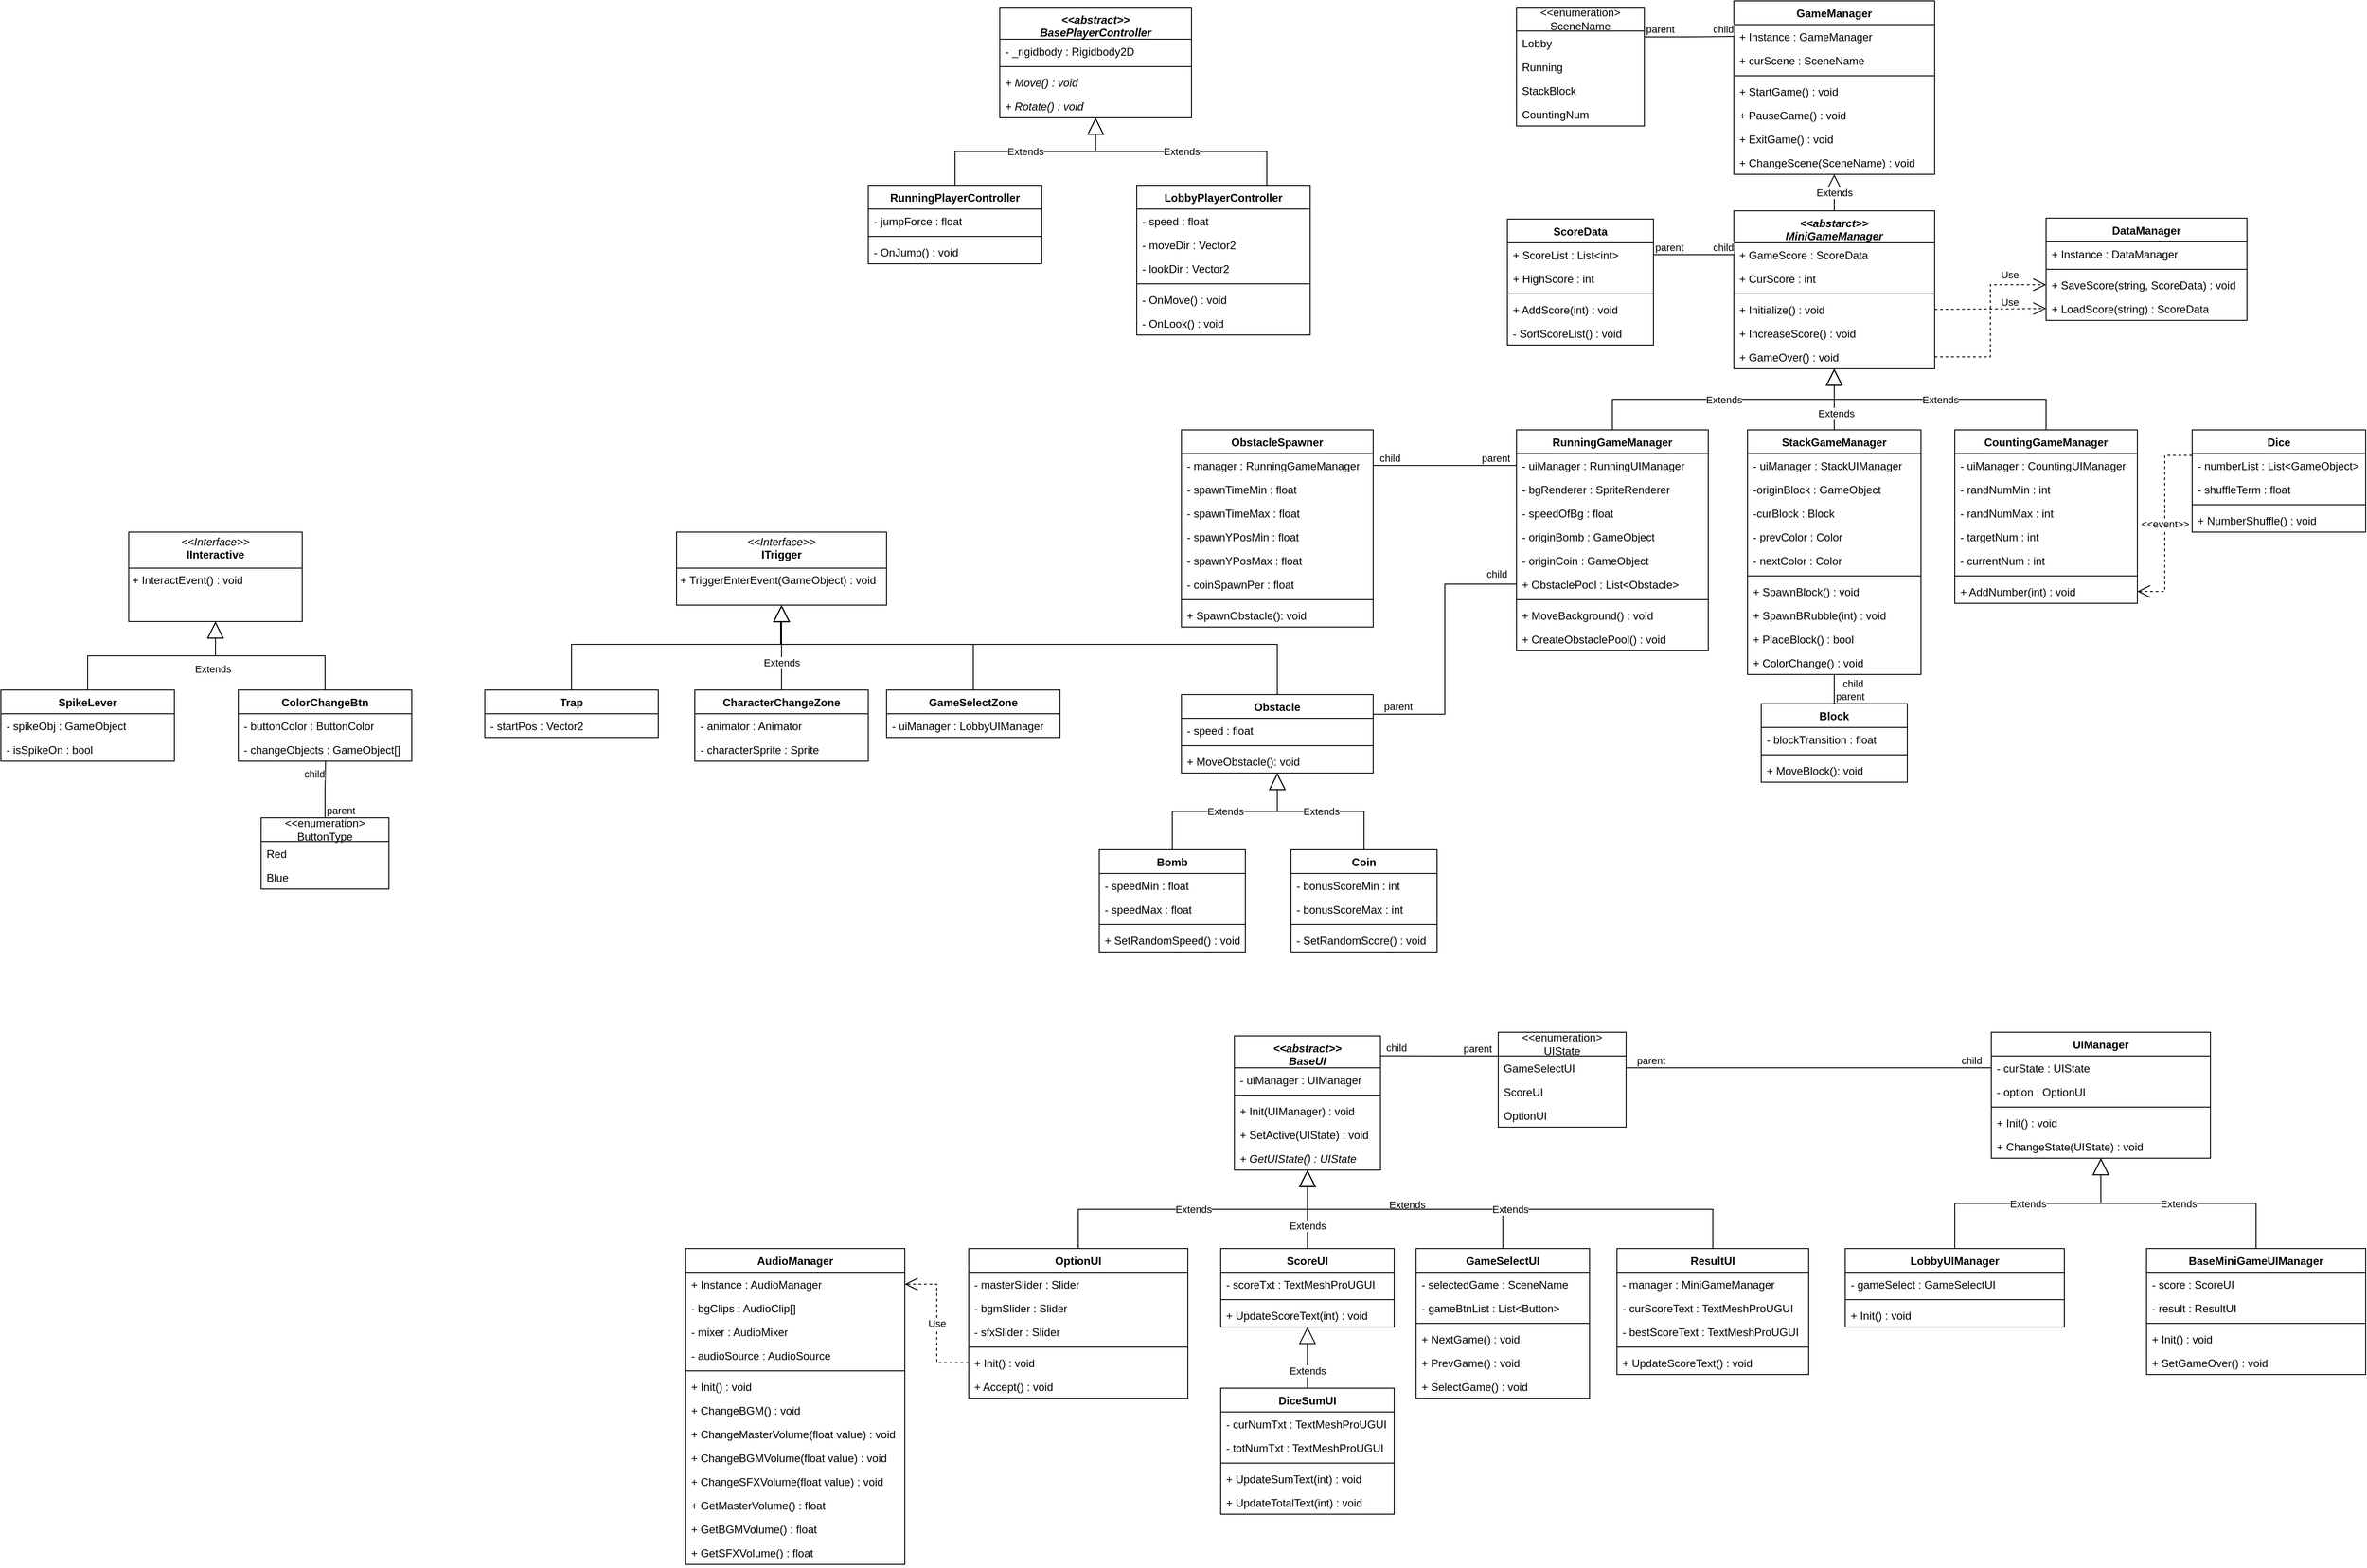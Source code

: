 <mxfile version="26.2.15">
  <diagram id="C5RBs43oDa-KdzZeNtuy" name="Page-1">
    <mxGraphModel dx="3102" dy="738" grid="1" gridSize="10" guides="1" tooltips="1" connect="1" arrows="1" fold="1" page="1" pageScale="1" pageWidth="827" pageHeight="1169" math="0" shadow="0">
      <root>
        <mxCell id="WIyWlLk6GJQsqaUBKTNV-0" />
        <mxCell id="WIyWlLk6GJQsqaUBKTNV-1" parent="WIyWlLk6GJQsqaUBKTNV-0" />
        <mxCell id="aVQqDv048vp54NV1iLP3-0" value="GameManager" style="swimlane;fontStyle=1;align=center;verticalAlign=top;childLayout=stackLayout;horizontal=1;startSize=26;horizontalStack=0;resizeParent=1;resizeParentMax=0;resizeLast=0;collapsible=1;marginBottom=0;whiteSpace=wrap;html=1;" parent="WIyWlLk6GJQsqaUBKTNV-1" vertex="1">
          <mxGeometry x="288" y="200" width="220" height="190" as="geometry">
            <mxRectangle x="288" y="220" width="120" height="30" as="alternateBounds" />
          </mxGeometry>
        </mxCell>
        <mxCell id="aVQqDv048vp54NV1iLP3-1" value="+ Instance : GameManager" style="text;strokeColor=none;fillColor=none;align=left;verticalAlign=top;spacingLeft=4;spacingRight=4;overflow=hidden;rotatable=0;points=[[0,0.5],[1,0.5]];portConstraint=eastwest;whiteSpace=wrap;html=1;" parent="aVQqDv048vp54NV1iLP3-0" vertex="1">
          <mxGeometry y="26" width="220" height="26" as="geometry" />
        </mxCell>
        <mxCell id="aVQqDv048vp54NV1iLP3-243" value="+ curScene : SceneName" style="text;strokeColor=none;fillColor=none;align=left;verticalAlign=top;spacingLeft=4;spacingRight=4;overflow=hidden;rotatable=0;points=[[0,0.5],[1,0.5]];portConstraint=eastwest;whiteSpace=wrap;html=1;" parent="aVQqDv048vp54NV1iLP3-0" vertex="1">
          <mxGeometry y="52" width="220" height="26" as="geometry" />
        </mxCell>
        <mxCell id="aVQqDv048vp54NV1iLP3-2" value="" style="line;strokeWidth=1;fillColor=none;align=left;verticalAlign=middle;spacingTop=-1;spacingLeft=3;spacingRight=3;rotatable=0;labelPosition=right;points=[];portConstraint=eastwest;strokeColor=inherit;" parent="aVQqDv048vp54NV1iLP3-0" vertex="1">
          <mxGeometry y="78" width="220" height="8" as="geometry" />
        </mxCell>
        <mxCell id="aVQqDv048vp54NV1iLP3-26" value="+ StartGame() : void" style="text;strokeColor=none;fillColor=none;align=left;verticalAlign=top;spacingLeft=4;spacingRight=4;overflow=hidden;rotatable=0;points=[[0,0.5],[1,0.5]];portConstraint=eastwest;whiteSpace=wrap;html=1;" parent="aVQqDv048vp54NV1iLP3-0" vertex="1">
          <mxGeometry y="86" width="220" height="26" as="geometry" />
        </mxCell>
        <mxCell id="aVQqDv048vp54NV1iLP3-27" value="+ PauseGame() : void" style="text;strokeColor=none;fillColor=none;align=left;verticalAlign=top;spacingLeft=4;spacingRight=4;overflow=hidden;rotatable=0;points=[[0,0.5],[1,0.5]];portConstraint=eastwest;whiteSpace=wrap;html=1;" parent="aVQqDv048vp54NV1iLP3-0" vertex="1">
          <mxGeometry y="112" width="220" height="26" as="geometry" />
        </mxCell>
        <mxCell id="aVQqDv048vp54NV1iLP3-30" value="+ ExitGame() : void" style="text;strokeColor=none;fillColor=none;align=left;verticalAlign=top;spacingLeft=4;spacingRight=4;overflow=hidden;rotatable=0;points=[[0,0.5],[1,0.5]];portConstraint=eastwest;whiteSpace=wrap;html=1;" parent="aVQqDv048vp54NV1iLP3-0" vertex="1">
          <mxGeometry y="138" width="220" height="26" as="geometry" />
        </mxCell>
        <mxCell id="aVQqDv048vp54NV1iLP3-9" value="+ ChangeScene(SceneName) : void" style="text;strokeColor=none;fillColor=none;align=left;verticalAlign=top;spacingLeft=4;spacingRight=4;overflow=hidden;rotatable=0;points=[[0,0.5],[1,0.5]];portConstraint=eastwest;whiteSpace=wrap;html=1;" parent="aVQqDv048vp54NV1iLP3-0" vertex="1">
          <mxGeometry y="164" width="220" height="26" as="geometry" />
        </mxCell>
        <mxCell id="aVQqDv048vp54NV1iLP3-4" value="&amp;lt;&amp;lt;enumeration&amp;gt;&lt;div&gt;SceneName&lt;/div&gt;" style="swimlane;fontStyle=0;childLayout=stackLayout;horizontal=1;startSize=26;fillColor=none;horizontalStack=0;resizeParent=1;resizeParentMax=0;resizeLast=0;collapsible=1;marginBottom=0;whiteSpace=wrap;html=1;" parent="WIyWlLk6GJQsqaUBKTNV-1" vertex="1">
          <mxGeometry x="50" y="207" width="140" height="130" as="geometry">
            <mxRectangle x="50" y="220" width="130" height="40" as="alternateBounds" />
          </mxGeometry>
        </mxCell>
        <mxCell id="aVQqDv048vp54NV1iLP3-5" value="Lobby" style="text;strokeColor=none;fillColor=none;align=left;verticalAlign=top;spacingLeft=4;spacingRight=4;overflow=hidden;rotatable=0;points=[[0,0.5],[1,0.5]];portConstraint=eastwest;whiteSpace=wrap;html=1;" parent="aVQqDv048vp54NV1iLP3-4" vertex="1">
          <mxGeometry y="26" width="140" height="26" as="geometry" />
        </mxCell>
        <mxCell id="aVQqDv048vp54NV1iLP3-6" value="Running" style="text;strokeColor=none;fillColor=none;align=left;verticalAlign=top;spacingLeft=4;spacingRight=4;overflow=hidden;rotatable=0;points=[[0,0.5],[1,0.5]];portConstraint=eastwest;whiteSpace=wrap;html=1;" parent="aVQqDv048vp54NV1iLP3-4" vertex="1">
          <mxGeometry y="52" width="140" height="26" as="geometry" />
        </mxCell>
        <mxCell id="aVQqDv048vp54NV1iLP3-7" value="StackBlock" style="text;strokeColor=none;fillColor=none;align=left;verticalAlign=top;spacingLeft=4;spacingRight=4;overflow=hidden;rotatable=0;points=[[0,0.5],[1,0.5]];portConstraint=eastwest;whiteSpace=wrap;html=1;" parent="aVQqDv048vp54NV1iLP3-4" vertex="1">
          <mxGeometry y="78" width="140" height="26" as="geometry" />
        </mxCell>
        <mxCell id="aVQqDv048vp54NV1iLP3-8" value="CountingNum" style="text;strokeColor=none;fillColor=none;align=left;verticalAlign=top;spacingLeft=4;spacingRight=4;overflow=hidden;rotatable=0;points=[[0,0.5],[1,0.5]];portConstraint=eastwest;whiteSpace=wrap;html=1;" parent="aVQqDv048vp54NV1iLP3-4" vertex="1">
          <mxGeometry y="104" width="140" height="26" as="geometry" />
        </mxCell>
        <mxCell id="aVQqDv048vp54NV1iLP3-10" value="&lt;div&gt;&lt;i&gt;&amp;lt;&amp;lt;abstarct&amp;gt;&amp;gt;&lt;/i&gt;&lt;/div&gt;&lt;i&gt;MiniGameManager&lt;/i&gt;" style="swimlane;fontStyle=1;align=center;verticalAlign=top;childLayout=stackLayout;horizontal=1;startSize=35;horizontalStack=0;resizeParent=1;resizeParentMax=0;resizeLast=0;collapsible=1;marginBottom=0;whiteSpace=wrap;html=1;aspect=fixed;swimlaneHead=1;swimlaneBody=1;" parent="WIyWlLk6GJQsqaUBKTNV-1" vertex="1">
          <mxGeometry x="288" y="430" width="220" height="173" as="geometry">
            <mxRectangle x="288" y="450" width="140" height="40" as="alternateBounds" />
          </mxGeometry>
        </mxCell>
        <mxCell id="aVQqDv048vp54NV1iLP3-11" value="+ GameScore : ScoreData" style="text;strokeColor=none;fillColor=none;align=left;verticalAlign=top;spacingLeft=4;spacingRight=4;overflow=hidden;rotatable=0;points=[[0,0.5],[1,0.5]];portConstraint=eastwest;whiteSpace=wrap;html=1;" parent="aVQqDv048vp54NV1iLP3-10" vertex="1">
          <mxGeometry y="35" width="220" height="26" as="geometry" />
        </mxCell>
        <mxCell id="aVQqDv048vp54NV1iLP3-23" value="+ CurScore : int" style="text;strokeColor=none;fillColor=none;align=left;verticalAlign=top;spacingLeft=4;spacingRight=4;overflow=hidden;rotatable=0;points=[[0,0.5],[1,0.5]];portConstraint=eastwest;whiteSpace=wrap;html=1;" parent="aVQqDv048vp54NV1iLP3-10" vertex="1">
          <mxGeometry y="61" width="220" height="26" as="geometry" />
        </mxCell>
        <mxCell id="aVQqDv048vp54NV1iLP3-12" value="" style="line;strokeWidth=1;fillColor=none;align=left;verticalAlign=middle;spacingTop=-1;spacingLeft=3;spacingRight=3;rotatable=0;labelPosition=right;points=[];portConstraint=eastwest;strokeColor=inherit;" parent="aVQqDv048vp54NV1iLP3-10" vertex="1">
          <mxGeometry y="87" width="220" height="8" as="geometry" />
        </mxCell>
        <mxCell id="aVQqDv048vp54NV1iLP3-25" value="+ Initialize() : void" style="text;strokeColor=none;fillColor=none;align=left;verticalAlign=top;spacingLeft=4;spacingRight=4;overflow=hidden;rotatable=0;points=[[0,0.5],[1,0.5]];portConstraint=eastwest;whiteSpace=wrap;html=1;" parent="aVQqDv048vp54NV1iLP3-10" vertex="1">
          <mxGeometry y="95" width="220" height="26" as="geometry" />
        </mxCell>
        <mxCell id="aVQqDv048vp54NV1iLP3-35" value="+ IncreaseScore() : void" style="text;strokeColor=none;fillColor=none;align=left;verticalAlign=top;spacingLeft=4;spacingRight=4;overflow=hidden;rotatable=0;points=[[0,0.5],[1,0.5]];portConstraint=eastwest;whiteSpace=wrap;html=1;" parent="aVQqDv048vp54NV1iLP3-10" vertex="1">
          <mxGeometry y="121" width="220" height="26" as="geometry" />
        </mxCell>
        <mxCell id="aVQqDv048vp54NV1iLP3-127" value="+ GameOver() : void" style="text;strokeColor=none;fillColor=none;align=left;verticalAlign=top;spacingLeft=4;spacingRight=4;overflow=hidden;rotatable=0;points=[[0,0.5],[1,0.5]];portConstraint=eastwest;whiteSpace=wrap;html=1;" parent="aVQqDv048vp54NV1iLP3-10" vertex="1">
          <mxGeometry y="147" width="220" height="26" as="geometry" />
        </mxCell>
        <mxCell id="aVQqDv048vp54NV1iLP3-17" value="ScoreData" style="swimlane;fontStyle=1;align=center;verticalAlign=top;childLayout=stackLayout;horizontal=1;startSize=26;horizontalStack=0;resizeParent=1;resizeParentMax=0;resizeLast=0;collapsible=1;marginBottom=0;whiteSpace=wrap;html=1;" parent="WIyWlLk6GJQsqaUBKTNV-1" vertex="1">
          <mxGeometry x="40" y="439" width="160" height="138" as="geometry" />
        </mxCell>
        <mxCell id="aVQqDv048vp54NV1iLP3-18" value="+ ScoreList : List&amp;lt;int&amp;gt;" style="text;strokeColor=none;fillColor=none;align=left;verticalAlign=top;spacingLeft=4;spacingRight=4;overflow=hidden;rotatable=0;points=[[0,0.5],[1,0.5]];portConstraint=eastwest;whiteSpace=wrap;html=1;" parent="aVQqDv048vp54NV1iLP3-17" vertex="1">
          <mxGeometry y="26" width="160" height="26" as="geometry" />
        </mxCell>
        <mxCell id="aVQqDv048vp54NV1iLP3-21" value="+ HighScore : int" style="text;strokeColor=none;fillColor=none;align=left;verticalAlign=top;spacingLeft=4;spacingRight=4;overflow=hidden;rotatable=0;points=[[0,0.5],[1,0.5]];portConstraint=eastwest;whiteSpace=wrap;html=1;" parent="aVQqDv048vp54NV1iLP3-17" vertex="1">
          <mxGeometry y="52" width="160" height="26" as="geometry" />
        </mxCell>
        <mxCell id="aVQqDv048vp54NV1iLP3-24" value="" style="line;strokeWidth=1;fillColor=none;align=left;verticalAlign=middle;spacingTop=-1;spacingLeft=3;spacingRight=3;rotatable=0;labelPosition=right;points=[];portConstraint=eastwest;strokeColor=inherit;" parent="aVQqDv048vp54NV1iLP3-17" vertex="1">
          <mxGeometry y="78" width="160" height="8" as="geometry" />
        </mxCell>
        <mxCell id="aVQqDv048vp54NV1iLP3-22" value="+ AddScore(int) : void" style="text;strokeColor=none;fillColor=none;align=left;verticalAlign=top;spacingLeft=4;spacingRight=4;overflow=hidden;rotatable=0;points=[[0,0.5],[1,0.5]];portConstraint=eastwest;whiteSpace=wrap;html=1;" parent="aVQqDv048vp54NV1iLP3-17" vertex="1">
          <mxGeometry y="86" width="160" height="26" as="geometry" />
        </mxCell>
        <mxCell id="UVosoA5vQgEZp2SqW2h3-0" value="- SortScoreList() : void" style="text;strokeColor=none;fillColor=none;align=left;verticalAlign=top;spacingLeft=4;spacingRight=4;overflow=hidden;rotatable=0;points=[[0,0.5],[1,0.5]];portConstraint=eastwest;whiteSpace=wrap;html=1;" vertex="1" parent="aVQqDv048vp54NV1iLP3-17">
          <mxGeometry y="112" width="160" height="26" as="geometry" />
        </mxCell>
        <mxCell id="aVQqDv048vp54NV1iLP3-31" value="RunningGameManager" style="swimlane;fontStyle=1;align=center;verticalAlign=top;childLayout=stackLayout;horizontal=1;startSize=26;horizontalStack=0;resizeParent=1;resizeParentMax=0;resizeLast=0;collapsible=1;marginBottom=0;whiteSpace=wrap;html=1;" parent="WIyWlLk6GJQsqaUBKTNV-1" vertex="1">
          <mxGeometry x="50" y="670" width="210" height="242" as="geometry" />
        </mxCell>
        <mxCell id="aVQqDv048vp54NV1iLP3-320" value="- uiManager : RunningUIManager" style="text;strokeColor=none;fillColor=none;align=left;verticalAlign=top;spacingLeft=4;spacingRight=4;overflow=hidden;rotatable=0;points=[[0,0.5],[1,0.5]];portConstraint=eastwest;whiteSpace=wrap;html=1;" parent="aVQqDv048vp54NV1iLP3-31" vertex="1">
          <mxGeometry y="26" width="210" height="26" as="geometry" />
        </mxCell>
        <mxCell id="aVQqDv048vp54NV1iLP3-32" value="- bgRenderer : SpriteRenderer" style="text;strokeColor=none;fillColor=none;align=left;verticalAlign=top;spacingLeft=4;spacingRight=4;overflow=hidden;rotatable=0;points=[[0,0.5],[1,0.5]];portConstraint=eastwest;whiteSpace=wrap;html=1;" parent="aVQqDv048vp54NV1iLP3-31" vertex="1">
          <mxGeometry y="52" width="210" height="26" as="geometry" />
        </mxCell>
        <mxCell id="aVQqDv048vp54NV1iLP3-75" value="- speedOfBg : float" style="text;strokeColor=none;fillColor=none;align=left;verticalAlign=top;spacingLeft=4;spacingRight=4;overflow=hidden;rotatable=0;points=[[0,0.5],[1,0.5]];portConstraint=eastwest;whiteSpace=wrap;html=1;" parent="aVQqDv048vp54NV1iLP3-31" vertex="1">
          <mxGeometry y="78" width="210" height="26" as="geometry" />
        </mxCell>
        <mxCell id="aVQqDv048vp54NV1iLP3-99" value="- originBomb : GameObject" style="text;strokeColor=none;fillColor=none;align=left;verticalAlign=top;spacingLeft=4;spacingRight=4;overflow=hidden;rotatable=0;points=[[0,0.5],[1,0.5]];portConstraint=eastwest;whiteSpace=wrap;html=1;" parent="aVQqDv048vp54NV1iLP3-31" vertex="1">
          <mxGeometry y="104" width="210" height="26" as="geometry" />
        </mxCell>
        <mxCell id="aVQqDv048vp54NV1iLP3-100" value="- originCoin : GameObject" style="text;strokeColor=none;fillColor=none;align=left;verticalAlign=top;spacingLeft=4;spacingRight=4;overflow=hidden;rotatable=0;points=[[0,0.5],[1,0.5]];portConstraint=eastwest;whiteSpace=wrap;html=1;" parent="aVQqDv048vp54NV1iLP3-31" vertex="1">
          <mxGeometry y="130" width="210" height="26" as="geometry" />
        </mxCell>
        <mxCell id="aVQqDv048vp54NV1iLP3-98" value="+ ObstaclePool : List&amp;lt;Obstacle&amp;gt;" style="text;strokeColor=none;fillColor=none;align=left;verticalAlign=top;spacingLeft=4;spacingRight=4;overflow=hidden;rotatable=0;points=[[0,0.5],[1,0.5]];portConstraint=eastwest;whiteSpace=wrap;html=1;" parent="aVQqDv048vp54NV1iLP3-31" vertex="1">
          <mxGeometry y="156" width="210" height="26" as="geometry" />
        </mxCell>
        <mxCell id="aVQqDv048vp54NV1iLP3-33" value="" style="line;strokeWidth=1;fillColor=none;align=left;verticalAlign=middle;spacingTop=-1;spacingLeft=3;spacingRight=3;rotatable=0;labelPosition=right;points=[];portConstraint=eastwest;strokeColor=inherit;" parent="aVQqDv048vp54NV1iLP3-31" vertex="1">
          <mxGeometry y="182" width="210" height="8" as="geometry" />
        </mxCell>
        <mxCell id="aVQqDv048vp54NV1iLP3-97" value="+ MoveBackground() : void" style="text;strokeColor=none;fillColor=none;align=left;verticalAlign=top;spacingLeft=4;spacingRight=4;overflow=hidden;rotatable=0;points=[[0,0.5],[1,0.5]];portConstraint=eastwest;whiteSpace=wrap;html=1;" parent="aVQqDv048vp54NV1iLP3-31" vertex="1">
          <mxGeometry y="190" width="210" height="26" as="geometry" />
        </mxCell>
        <mxCell id="aVQqDv048vp54NV1iLP3-34" value="+ CreateObstaclePool() : void" style="text;strokeColor=none;fillColor=none;align=left;verticalAlign=top;spacingLeft=4;spacingRight=4;overflow=hidden;rotatable=0;points=[[0,0.5],[1,0.5]];portConstraint=eastwest;whiteSpace=wrap;html=1;" parent="aVQqDv048vp54NV1iLP3-31" vertex="1">
          <mxGeometry y="216" width="210" height="26" as="geometry" />
        </mxCell>
        <mxCell id="aVQqDv048vp54NV1iLP3-36" value="StackGameManager" style="swimlane;fontStyle=1;align=center;verticalAlign=top;childLayout=stackLayout;horizontal=1;startSize=26;horizontalStack=0;resizeParent=1;resizeParentMax=0;resizeLast=0;collapsible=1;marginBottom=0;whiteSpace=wrap;html=1;" parent="WIyWlLk6GJQsqaUBKTNV-1" vertex="1">
          <mxGeometry x="303" y="670" width="190" height="268" as="geometry">
            <mxRectangle x="303" y="670" width="150" height="30" as="alternateBounds" />
          </mxGeometry>
        </mxCell>
        <mxCell id="aVQqDv048vp54NV1iLP3-321" value="- uiManager : StackUIManager" style="text;strokeColor=none;fillColor=none;align=left;verticalAlign=top;spacingLeft=4;spacingRight=4;overflow=hidden;rotatable=0;points=[[0,0.5],[1,0.5]];portConstraint=eastwest;whiteSpace=wrap;html=1;" parent="aVQqDv048vp54NV1iLP3-36" vertex="1">
          <mxGeometry y="26" width="190" height="26" as="geometry" />
        </mxCell>
        <mxCell id="aVQqDv048vp54NV1iLP3-37" value="-originBlock : GameObject" style="text;strokeColor=none;fillColor=none;align=left;verticalAlign=top;spacingLeft=4;spacingRight=4;overflow=hidden;rotatable=0;points=[[0,0.5],[1,0.5]];portConstraint=eastwest;whiteSpace=wrap;html=1;" parent="aVQqDv048vp54NV1iLP3-36" vertex="1">
          <mxGeometry y="52" width="190" height="26" as="geometry" />
        </mxCell>
        <mxCell id="aVQqDv048vp54NV1iLP3-69" value="-curBlock : Block" style="text;strokeColor=none;fillColor=none;align=left;verticalAlign=top;spacingLeft=4;spacingRight=4;overflow=hidden;rotatable=0;points=[[0,0.5],[1,0.5]];portConstraint=eastwest;whiteSpace=wrap;html=1;" parent="aVQqDv048vp54NV1iLP3-36" vertex="1">
          <mxGeometry y="78" width="190" height="26" as="geometry" />
        </mxCell>
        <mxCell id="aVQqDv048vp54NV1iLP3-49" value="- prevColor : Color" style="text;strokeColor=none;fillColor=none;align=left;verticalAlign=top;spacingLeft=4;spacingRight=4;overflow=hidden;rotatable=0;points=[[0,0.5],[1,0.5]];portConstraint=eastwest;whiteSpace=wrap;html=1;" parent="aVQqDv048vp54NV1iLP3-36" vertex="1">
          <mxGeometry y="104" width="190" height="26" as="geometry" />
        </mxCell>
        <mxCell id="aVQqDv048vp54NV1iLP3-66" value="- nextColor : Color" style="text;strokeColor=none;fillColor=none;align=left;verticalAlign=top;spacingLeft=4;spacingRight=4;overflow=hidden;rotatable=0;points=[[0,0.5],[1,0.5]];portConstraint=eastwest;whiteSpace=wrap;html=1;" parent="aVQqDv048vp54NV1iLP3-36" vertex="1">
          <mxGeometry y="130" width="190" height="26" as="geometry" />
        </mxCell>
        <mxCell id="aVQqDv048vp54NV1iLP3-38" value="" style="line;strokeWidth=1;fillColor=none;align=left;verticalAlign=middle;spacingTop=-1;spacingLeft=3;spacingRight=3;rotatable=0;labelPosition=right;points=[];portConstraint=eastwest;strokeColor=inherit;" parent="aVQqDv048vp54NV1iLP3-36" vertex="1">
          <mxGeometry y="156" width="190" height="8" as="geometry" />
        </mxCell>
        <mxCell id="aVQqDv048vp54NV1iLP3-39" value="+ SpawnBlock() : void" style="text;strokeColor=none;fillColor=none;align=left;verticalAlign=top;spacingLeft=4;spacingRight=4;overflow=hidden;rotatable=0;points=[[0,0.5],[1,0.5]];portConstraint=eastwest;whiteSpace=wrap;html=1;" parent="aVQqDv048vp54NV1iLP3-36" vertex="1">
          <mxGeometry y="164" width="190" height="26" as="geometry" />
        </mxCell>
        <mxCell id="aVQqDv048vp54NV1iLP3-64" value="+ SpawnBRubble(int) : void" style="text;strokeColor=none;fillColor=none;align=left;verticalAlign=top;spacingLeft=4;spacingRight=4;overflow=hidden;rotatable=0;points=[[0,0.5],[1,0.5]];portConstraint=eastwest;whiteSpace=wrap;html=1;" parent="aVQqDv048vp54NV1iLP3-36" vertex="1">
          <mxGeometry y="190" width="190" height="26" as="geometry" />
        </mxCell>
        <mxCell id="aVQqDv048vp54NV1iLP3-65" value="+ PlaceBlock() : bool" style="text;strokeColor=none;fillColor=none;align=left;verticalAlign=top;spacingLeft=4;spacingRight=4;overflow=hidden;rotatable=0;points=[[0,0.5],[1,0.5]];portConstraint=eastwest;whiteSpace=wrap;html=1;" parent="aVQqDv048vp54NV1iLP3-36" vertex="1">
          <mxGeometry y="216" width="190" height="26" as="geometry" />
        </mxCell>
        <mxCell id="aVQqDv048vp54NV1iLP3-67" value="+ ColorChange() : void" style="text;strokeColor=none;fillColor=none;align=left;verticalAlign=top;spacingLeft=4;spacingRight=4;overflow=hidden;rotatable=0;points=[[0,0.5],[1,0.5]];portConstraint=eastwest;whiteSpace=wrap;html=1;" parent="aVQqDv048vp54NV1iLP3-36" vertex="1">
          <mxGeometry y="242" width="190" height="26" as="geometry" />
        </mxCell>
        <mxCell id="aVQqDv048vp54NV1iLP3-40" value="CountingGameManager" style="swimlane;fontStyle=1;align=center;verticalAlign=top;childLayout=stackLayout;horizontal=1;startSize=26;horizontalStack=0;resizeParent=1;resizeParentMax=0;resizeLast=0;collapsible=1;marginBottom=0;whiteSpace=wrap;html=1;" parent="WIyWlLk6GJQsqaUBKTNV-1" vertex="1">
          <mxGeometry x="530" y="670" width="200" height="190" as="geometry" />
        </mxCell>
        <mxCell id="aVQqDv048vp54NV1iLP3-322" value="- uiManager : CountingUIManager" style="text;strokeColor=none;fillColor=none;align=left;verticalAlign=top;spacingLeft=4;spacingRight=4;overflow=hidden;rotatable=0;points=[[0,0.5],[1,0.5]];portConstraint=eastwest;whiteSpace=wrap;html=1;" parent="aVQqDv048vp54NV1iLP3-40" vertex="1">
          <mxGeometry y="26" width="200" height="26" as="geometry" />
        </mxCell>
        <mxCell id="aVQqDv048vp54NV1iLP3-41" value="- randNumMin : int" style="text;strokeColor=none;fillColor=none;align=left;verticalAlign=top;spacingLeft=4;spacingRight=4;overflow=hidden;rotatable=0;points=[[0,0.5],[1,0.5]];portConstraint=eastwest;whiteSpace=wrap;html=1;" parent="aVQqDv048vp54NV1iLP3-40" vertex="1">
          <mxGeometry y="52" width="200" height="26" as="geometry" />
        </mxCell>
        <mxCell id="aVQqDv048vp54NV1iLP3-44" value="- randNumMax : int" style="text;strokeColor=none;fillColor=none;align=left;verticalAlign=top;spacingLeft=4;spacingRight=4;overflow=hidden;rotatable=0;points=[[0,0.5],[1,0.5]];portConstraint=eastwest;whiteSpace=wrap;html=1;" parent="aVQqDv048vp54NV1iLP3-40" vertex="1">
          <mxGeometry y="78" width="200" height="26" as="geometry" />
        </mxCell>
        <mxCell id="aVQqDv048vp54NV1iLP3-45" value="- targetNum : int" style="text;strokeColor=none;fillColor=none;align=left;verticalAlign=top;spacingLeft=4;spacingRight=4;overflow=hidden;rotatable=0;points=[[0,0.5],[1,0.5]];portConstraint=eastwest;whiteSpace=wrap;html=1;" parent="aVQqDv048vp54NV1iLP3-40" vertex="1">
          <mxGeometry y="104" width="200" height="26" as="geometry" />
        </mxCell>
        <mxCell id="aVQqDv048vp54NV1iLP3-46" value="- currentNum : int" style="text;strokeColor=none;fillColor=none;align=left;verticalAlign=top;spacingLeft=4;spacingRight=4;overflow=hidden;rotatable=0;points=[[0,0.5],[1,0.5]];portConstraint=eastwest;whiteSpace=wrap;html=1;" parent="aVQqDv048vp54NV1iLP3-40" vertex="1">
          <mxGeometry y="130" width="200" height="26" as="geometry" />
        </mxCell>
        <mxCell id="aVQqDv048vp54NV1iLP3-42" value="" style="line;strokeWidth=1;fillColor=none;align=left;verticalAlign=middle;spacingTop=-1;spacingLeft=3;spacingRight=3;rotatable=0;labelPosition=right;points=[];portConstraint=eastwest;strokeColor=inherit;" parent="aVQqDv048vp54NV1iLP3-40" vertex="1">
          <mxGeometry y="156" width="200" height="8" as="geometry" />
        </mxCell>
        <mxCell id="aVQqDv048vp54NV1iLP3-43" value="+ AddNumber(int) : void" style="text;strokeColor=none;fillColor=none;align=left;verticalAlign=top;spacingLeft=4;spacingRight=4;overflow=hidden;rotatable=0;points=[[0,0.5],[1,0.5]];portConstraint=eastwest;whiteSpace=wrap;html=1;" parent="aVQqDv048vp54NV1iLP3-40" vertex="1">
          <mxGeometry y="164" width="200" height="26" as="geometry" />
        </mxCell>
        <mxCell id="aVQqDv048vp54NV1iLP3-54" value="Block" style="swimlane;fontStyle=1;align=center;verticalAlign=top;childLayout=stackLayout;horizontal=1;startSize=26;horizontalStack=0;resizeParent=1;resizeParentMax=0;resizeLast=0;collapsible=1;marginBottom=0;whiteSpace=wrap;html=1;" parent="WIyWlLk6GJQsqaUBKTNV-1" vertex="1">
          <mxGeometry x="318" y="970" width="160" height="86" as="geometry" />
        </mxCell>
        <mxCell id="aVQqDv048vp54NV1iLP3-55" value="- blockTransition : float" style="text;strokeColor=none;fillColor=none;align=left;verticalAlign=top;spacingLeft=4;spacingRight=4;overflow=hidden;rotatable=0;points=[[0,0.5],[1,0.5]];portConstraint=eastwest;whiteSpace=wrap;html=1;" parent="aVQqDv048vp54NV1iLP3-54" vertex="1">
          <mxGeometry y="26" width="160" height="26" as="geometry" />
        </mxCell>
        <mxCell id="aVQqDv048vp54NV1iLP3-56" value="" style="line;strokeWidth=1;fillColor=none;align=left;verticalAlign=middle;spacingTop=-1;spacingLeft=3;spacingRight=3;rotatable=0;labelPosition=right;points=[];portConstraint=eastwest;strokeColor=inherit;" parent="aVQqDv048vp54NV1iLP3-54" vertex="1">
          <mxGeometry y="52" width="160" height="8" as="geometry" />
        </mxCell>
        <mxCell id="aVQqDv048vp54NV1iLP3-57" value="+ MoveBlock(): void" style="text;strokeColor=none;fillColor=none;align=left;verticalAlign=top;spacingLeft=4;spacingRight=4;overflow=hidden;rotatable=0;points=[[0,0.5],[1,0.5]];portConstraint=eastwest;whiteSpace=wrap;html=1;" parent="aVQqDv048vp54NV1iLP3-54" vertex="1">
          <mxGeometry y="60" width="160" height="26" as="geometry" />
        </mxCell>
        <mxCell id="aVQqDv048vp54NV1iLP3-70" value="Dice" style="swimlane;fontStyle=1;align=center;verticalAlign=top;childLayout=stackLayout;horizontal=1;startSize=26;horizontalStack=0;resizeParent=1;resizeParentMax=0;resizeLast=0;collapsible=1;marginBottom=0;whiteSpace=wrap;html=1;" parent="WIyWlLk6GJQsqaUBKTNV-1" vertex="1">
          <mxGeometry x="790" y="670" width="190" height="112" as="geometry" />
        </mxCell>
        <mxCell id="aVQqDv048vp54NV1iLP3-71" value="- numberList : List&amp;lt;GameObject&amp;gt;" style="text;strokeColor=none;fillColor=none;align=left;verticalAlign=top;spacingLeft=4;spacingRight=4;overflow=hidden;rotatable=0;points=[[0,0.5],[1,0.5]];portConstraint=eastwest;whiteSpace=wrap;html=1;" parent="aVQqDv048vp54NV1iLP3-70" vertex="1">
          <mxGeometry y="26" width="190" height="26" as="geometry" />
        </mxCell>
        <mxCell id="aVQqDv048vp54NV1iLP3-74" value="- shuffleTerm : float" style="text;strokeColor=none;fillColor=none;align=left;verticalAlign=top;spacingLeft=4;spacingRight=4;overflow=hidden;rotatable=0;points=[[0,0.5],[1,0.5]];portConstraint=eastwest;whiteSpace=wrap;html=1;" parent="aVQqDv048vp54NV1iLP3-70" vertex="1">
          <mxGeometry y="52" width="190" height="26" as="geometry" />
        </mxCell>
        <mxCell id="aVQqDv048vp54NV1iLP3-72" value="" style="line;strokeWidth=1;fillColor=none;align=left;verticalAlign=middle;spacingTop=-1;spacingLeft=3;spacingRight=3;rotatable=0;labelPosition=right;points=[];portConstraint=eastwest;strokeColor=inherit;" parent="aVQqDv048vp54NV1iLP3-70" vertex="1">
          <mxGeometry y="78" width="190" height="8" as="geometry" />
        </mxCell>
        <mxCell id="aVQqDv048vp54NV1iLP3-73" value="+ NumberShuffle() : void" style="text;strokeColor=none;fillColor=none;align=left;verticalAlign=top;spacingLeft=4;spacingRight=4;overflow=hidden;rotatable=0;points=[[0,0.5],[1,0.5]];portConstraint=eastwest;whiteSpace=wrap;html=1;" parent="aVQqDv048vp54NV1iLP3-70" vertex="1">
          <mxGeometry y="86" width="190" height="26" as="geometry" />
        </mxCell>
        <mxCell id="aVQqDv048vp54NV1iLP3-77" value="DataManager" style="swimlane;fontStyle=1;align=center;verticalAlign=top;childLayout=stackLayout;horizontal=1;startSize=26;horizontalStack=0;resizeParent=1;resizeParentMax=0;resizeLast=0;collapsible=1;marginBottom=0;whiteSpace=wrap;html=1;" parent="WIyWlLk6GJQsqaUBKTNV-1" vertex="1">
          <mxGeometry x="630" y="438" width="220" height="112" as="geometry" />
        </mxCell>
        <mxCell id="aVQqDv048vp54NV1iLP3-78" value="+ Instance : DataManager" style="text;strokeColor=none;fillColor=none;align=left;verticalAlign=top;spacingLeft=4;spacingRight=4;overflow=hidden;rotatable=0;points=[[0,0.5],[1,0.5]];portConstraint=eastwest;whiteSpace=wrap;html=1;" parent="aVQqDv048vp54NV1iLP3-77" vertex="1">
          <mxGeometry y="26" width="220" height="26" as="geometry" />
        </mxCell>
        <mxCell id="aVQqDv048vp54NV1iLP3-79" value="" style="line;strokeWidth=1;fillColor=none;align=left;verticalAlign=middle;spacingTop=-1;spacingLeft=3;spacingRight=3;rotatable=0;labelPosition=right;points=[];portConstraint=eastwest;strokeColor=inherit;" parent="aVQqDv048vp54NV1iLP3-77" vertex="1">
          <mxGeometry y="52" width="220" height="8" as="geometry" />
        </mxCell>
        <mxCell id="aVQqDv048vp54NV1iLP3-80" value="+ SaveScore(string, ScoreData) : void" style="text;strokeColor=none;fillColor=none;align=left;verticalAlign=top;spacingLeft=4;spacingRight=4;overflow=hidden;rotatable=0;points=[[0,0.5],[1,0.5]];portConstraint=eastwest;whiteSpace=wrap;html=1;" parent="aVQqDv048vp54NV1iLP3-77" vertex="1">
          <mxGeometry y="60" width="220" height="26" as="geometry" />
        </mxCell>
        <mxCell id="aVQqDv048vp54NV1iLP3-81" value="+ LoadScore(string) : ScoreData" style="text;strokeColor=none;fillColor=none;align=left;verticalAlign=top;spacingLeft=4;spacingRight=4;overflow=hidden;rotatable=0;points=[[0,0.5],[1,0.5]];portConstraint=eastwest;whiteSpace=wrap;html=1;" parent="aVQqDv048vp54NV1iLP3-77" vertex="1">
          <mxGeometry y="86" width="220" height="26" as="geometry" />
        </mxCell>
        <mxCell id="aVQqDv048vp54NV1iLP3-84" value="Extends" style="endArrow=block;endSize=16;endFill=0;html=1;rounded=0;exitX=0.5;exitY=0;exitDx=0;exitDy=0;entryX=0.5;entryY=1;entryDx=0;entryDy=0;" parent="WIyWlLk6GJQsqaUBKTNV-1" source="aVQqDv048vp54NV1iLP3-10" target="aVQqDv048vp54NV1iLP3-0" edge="1">
          <mxGeometry width="160" relative="1" as="geometry">
            <mxPoint x="320" y="520" as="sourcePoint" />
            <mxPoint x="410" y="400" as="targetPoint" />
          </mxGeometry>
        </mxCell>
        <mxCell id="aVQqDv048vp54NV1iLP3-85" value="Extends" style="endArrow=block;endSize=16;endFill=0;html=1;rounded=0;exitX=0.5;exitY=0;exitDx=0;exitDy=0;entryX=0.5;entryY=1;entryDx=0;entryDy=0;edgeStyle=orthogonalEdgeStyle;" parent="WIyWlLk6GJQsqaUBKTNV-1" source="aVQqDv048vp54NV1iLP3-36" target="aVQqDv048vp54NV1iLP3-10" edge="1">
          <mxGeometry x="-0.452" y="-2" width="160" relative="1" as="geometry">
            <mxPoint x="408" y="460" as="sourcePoint" />
            <mxPoint x="408" y="394" as="targetPoint" />
            <mxPoint as="offset" />
          </mxGeometry>
        </mxCell>
        <mxCell id="aVQqDv048vp54NV1iLP3-86" value="Extends" style="endArrow=block;endSize=16;endFill=0;html=1;rounded=0;exitX=0.5;exitY=0;exitDx=0;exitDy=0;entryX=0.5;entryY=1;entryDx=0;entryDy=0;edgeStyle=orthogonalEdgeStyle;" parent="WIyWlLk6GJQsqaUBKTNV-1" source="aVQqDv048vp54NV1iLP3-40" target="aVQqDv048vp54NV1iLP3-10" edge="1">
          <mxGeometry width="160" relative="1" as="geometry">
            <mxPoint x="408" y="680" as="sourcePoint" />
            <mxPoint x="368" y="500" as="targetPoint" />
          </mxGeometry>
        </mxCell>
        <mxCell id="aVQqDv048vp54NV1iLP3-87" value="Extends" style="endArrow=block;endSize=16;endFill=0;html=1;rounded=0;exitX=0.5;exitY=0;exitDx=0;exitDy=0;entryX=0.5;entryY=1;entryDx=0;entryDy=0;edgeStyle=orthogonalEdgeStyle;" parent="WIyWlLk6GJQsqaUBKTNV-1" source="aVQqDv048vp54NV1iLP3-31" target="aVQqDv048vp54NV1iLP3-10" edge="1">
          <mxGeometry width="160" relative="1" as="geometry">
            <mxPoint x="660" y="680" as="sourcePoint" />
            <mxPoint x="368" y="500" as="targetPoint" />
          </mxGeometry>
        </mxCell>
        <mxCell id="aVQqDv048vp54NV1iLP3-88" value="" style="endArrow=none;html=1;edgeStyle=orthogonalEdgeStyle;rounded=0;entryX=0;entryY=0.5;entryDx=0;entryDy=0;exitX=1;exitY=0.5;exitDx=0;exitDy=0;" parent="WIyWlLk6GJQsqaUBKTNV-1" source="aVQqDv048vp54NV1iLP3-18" target="aVQqDv048vp54NV1iLP3-11" edge="1">
          <mxGeometry relative="1" as="geometry">
            <mxPoint x="90" y="360" as="sourcePoint" />
            <mxPoint x="250" y="360" as="targetPoint" />
          </mxGeometry>
        </mxCell>
        <mxCell id="aVQqDv048vp54NV1iLP3-89" value="parent" style="edgeLabel;resizable=0;html=1;align=left;verticalAlign=bottom;" parent="aVQqDv048vp54NV1iLP3-88" connectable="0" vertex="1">
          <mxGeometry x="-1" relative="1" as="geometry" />
        </mxCell>
        <mxCell id="aVQqDv048vp54NV1iLP3-90" value="child" style="edgeLabel;resizable=0;html=1;align=right;verticalAlign=bottom;" parent="aVQqDv048vp54NV1iLP3-88" connectable="0" vertex="1">
          <mxGeometry x="1" relative="1" as="geometry" />
        </mxCell>
        <mxCell id="aVQqDv048vp54NV1iLP3-91" value="" style="endArrow=none;html=1;edgeStyle=orthogonalEdgeStyle;rounded=0;entryX=0;entryY=0.5;entryDx=0;entryDy=0;exitX=1;exitY=0.25;exitDx=0;exitDy=0;" parent="WIyWlLk6GJQsqaUBKTNV-1" source="aVQqDv048vp54NV1iLP3-4" target="aVQqDv048vp54NV1iLP3-1" edge="1">
          <mxGeometry relative="1" as="geometry">
            <mxPoint x="210" y="230" as="sourcePoint" />
            <mxPoint x="298" y="508" as="targetPoint" />
          </mxGeometry>
        </mxCell>
        <mxCell id="aVQqDv048vp54NV1iLP3-92" value="parent" style="edgeLabel;resizable=0;html=1;align=left;verticalAlign=bottom;" parent="aVQqDv048vp54NV1iLP3-91" connectable="0" vertex="1">
          <mxGeometry x="-1" relative="1" as="geometry" />
        </mxCell>
        <mxCell id="aVQqDv048vp54NV1iLP3-93" value="child" style="edgeLabel;resizable=0;html=1;align=right;verticalAlign=bottom;" parent="aVQqDv048vp54NV1iLP3-91" connectable="0" vertex="1">
          <mxGeometry x="1" relative="1" as="geometry" />
        </mxCell>
        <mxCell id="aVQqDv048vp54NV1iLP3-94" value="" style="endArrow=none;html=1;edgeStyle=orthogonalEdgeStyle;rounded=0;exitX=0.5;exitY=0;exitDx=0;exitDy=0;entryX=0.5;entryY=1;entryDx=0;entryDy=0;" parent="WIyWlLk6GJQsqaUBKTNV-1" source="aVQqDv048vp54NV1iLP3-54" target="aVQqDv048vp54NV1iLP3-36" edge="1">
          <mxGeometry relative="1" as="geometry">
            <mxPoint x="200" y="270" as="sourcePoint" />
            <mxPoint x="280" y="930" as="targetPoint" />
          </mxGeometry>
        </mxCell>
        <mxCell id="aVQqDv048vp54NV1iLP3-95" value="parent" style="edgeLabel;resizable=0;html=1;align=left;verticalAlign=bottom;" parent="aVQqDv048vp54NV1iLP3-94" connectable="0" vertex="1">
          <mxGeometry x="-1" relative="1" as="geometry" />
        </mxCell>
        <mxCell id="aVQqDv048vp54NV1iLP3-96" value="child" style="edgeLabel;resizable=0;html=1;align=right;verticalAlign=bottom;" parent="aVQqDv048vp54NV1iLP3-94" connectable="0" vertex="1">
          <mxGeometry x="1" relative="1" as="geometry">
            <mxPoint x="32" y="18" as="offset" />
          </mxGeometry>
        </mxCell>
        <mxCell id="aVQqDv048vp54NV1iLP3-102" value="ObstacleSpawner" style="swimlane;fontStyle=1;align=center;verticalAlign=top;childLayout=stackLayout;horizontal=1;startSize=26;horizontalStack=0;resizeParent=1;resizeParentMax=0;resizeLast=0;collapsible=1;marginBottom=0;whiteSpace=wrap;html=1;" parent="WIyWlLk6GJQsqaUBKTNV-1" vertex="1">
          <mxGeometry x="-317" y="670" width="210" height="216" as="geometry" />
        </mxCell>
        <mxCell id="aVQqDv048vp54NV1iLP3-103" value="- manager : RunningGameManager" style="text;strokeColor=none;fillColor=none;align=left;verticalAlign=top;spacingLeft=4;spacingRight=4;overflow=hidden;rotatable=0;points=[[0,0.5],[1,0.5]];portConstraint=eastwest;whiteSpace=wrap;html=1;" parent="aVQqDv048vp54NV1iLP3-102" vertex="1">
          <mxGeometry y="26" width="210" height="26" as="geometry" />
        </mxCell>
        <mxCell id="aVQqDv048vp54NV1iLP3-107" value="- spawnTimeMin : float" style="text;strokeColor=none;fillColor=none;align=left;verticalAlign=top;spacingLeft=4;spacingRight=4;overflow=hidden;rotatable=0;points=[[0,0.5],[1,0.5]];portConstraint=eastwest;whiteSpace=wrap;html=1;" parent="aVQqDv048vp54NV1iLP3-102" vertex="1">
          <mxGeometry y="52" width="210" height="26" as="geometry" />
        </mxCell>
        <mxCell id="aVQqDv048vp54NV1iLP3-108" value="- spawnTimeMax : float" style="text;strokeColor=none;fillColor=none;align=left;verticalAlign=top;spacingLeft=4;spacingRight=4;overflow=hidden;rotatable=0;points=[[0,0.5],[1,0.5]];portConstraint=eastwest;whiteSpace=wrap;html=1;" parent="aVQqDv048vp54NV1iLP3-102" vertex="1">
          <mxGeometry y="78" width="210" height="26" as="geometry" />
        </mxCell>
        <mxCell id="aVQqDv048vp54NV1iLP3-109" value="- spawnYPosMin : float" style="text;strokeColor=none;fillColor=none;align=left;verticalAlign=top;spacingLeft=4;spacingRight=4;overflow=hidden;rotatable=0;points=[[0,0.5],[1,0.5]];portConstraint=eastwest;whiteSpace=wrap;html=1;" parent="aVQqDv048vp54NV1iLP3-102" vertex="1">
          <mxGeometry y="104" width="210" height="26" as="geometry" />
        </mxCell>
        <mxCell id="aVQqDv048vp54NV1iLP3-110" value="- spawnYPosMax : float" style="text;strokeColor=none;fillColor=none;align=left;verticalAlign=top;spacingLeft=4;spacingRight=4;overflow=hidden;rotatable=0;points=[[0,0.5],[1,0.5]];portConstraint=eastwest;whiteSpace=wrap;html=1;" parent="aVQqDv048vp54NV1iLP3-102" vertex="1">
          <mxGeometry y="130" width="210" height="26" as="geometry" />
        </mxCell>
        <mxCell id="aVQqDv048vp54NV1iLP3-106" value="- coinSpawnPer : float" style="text;strokeColor=none;fillColor=none;align=left;verticalAlign=top;spacingLeft=4;spacingRight=4;overflow=hidden;rotatable=0;points=[[0,0.5],[1,0.5]];portConstraint=eastwest;whiteSpace=wrap;html=1;" parent="aVQqDv048vp54NV1iLP3-102" vertex="1">
          <mxGeometry y="156" width="210" height="26" as="geometry" />
        </mxCell>
        <mxCell id="aVQqDv048vp54NV1iLP3-104" value="" style="line;strokeWidth=1;fillColor=none;align=left;verticalAlign=middle;spacingTop=-1;spacingLeft=3;spacingRight=3;rotatable=0;labelPosition=right;points=[];portConstraint=eastwest;strokeColor=inherit;" parent="aVQqDv048vp54NV1iLP3-102" vertex="1">
          <mxGeometry y="182" width="210" height="8" as="geometry" />
        </mxCell>
        <mxCell id="aVQqDv048vp54NV1iLP3-105" value="+ SpawnObstacle(): void" style="text;strokeColor=none;fillColor=none;align=left;verticalAlign=top;spacingLeft=4;spacingRight=4;overflow=hidden;rotatable=0;points=[[0,0.5],[1,0.5]];portConstraint=eastwest;whiteSpace=wrap;html=1;" parent="aVQqDv048vp54NV1iLP3-102" vertex="1">
          <mxGeometry y="190" width="210" height="26" as="geometry" />
        </mxCell>
        <mxCell id="aVQqDv048vp54NV1iLP3-111" value="Obstacle" style="swimlane;fontStyle=1;align=center;verticalAlign=top;childLayout=stackLayout;horizontal=1;startSize=26;horizontalStack=0;resizeParent=1;resizeParentMax=0;resizeLast=0;collapsible=1;marginBottom=0;whiteSpace=wrap;html=1;" parent="WIyWlLk6GJQsqaUBKTNV-1" vertex="1">
          <mxGeometry x="-317" y="960" width="210" height="86" as="geometry">
            <mxRectangle x="-280" y="930" width="90" height="30" as="alternateBounds" />
          </mxGeometry>
        </mxCell>
        <mxCell id="UVosoA5vQgEZp2SqW2h3-5" value="- speed : float" style="text;strokeColor=none;fillColor=none;align=left;verticalAlign=top;spacingLeft=4;spacingRight=4;overflow=hidden;rotatable=0;points=[[0,0.5],[1,0.5]];portConstraint=eastwest;whiteSpace=wrap;html=1;" vertex="1" parent="aVQqDv048vp54NV1iLP3-111">
          <mxGeometry y="26" width="210" height="26" as="geometry" />
        </mxCell>
        <mxCell id="aVQqDv048vp54NV1iLP3-118" value="" style="line;strokeWidth=1;fillColor=none;align=left;verticalAlign=middle;spacingTop=-1;spacingLeft=3;spacingRight=3;rotatable=0;labelPosition=right;points=[];portConstraint=eastwest;strokeColor=inherit;" parent="aVQqDv048vp54NV1iLP3-111" vertex="1">
          <mxGeometry y="52" width="210" height="8" as="geometry" />
        </mxCell>
        <mxCell id="aVQqDv048vp54NV1iLP3-119" value="+ MoveObstacle(): void" style="text;strokeColor=none;fillColor=none;align=left;verticalAlign=top;spacingLeft=4;spacingRight=4;overflow=hidden;rotatable=0;points=[[0,0.5],[1,0.5]];portConstraint=eastwest;whiteSpace=wrap;html=1;" parent="aVQqDv048vp54NV1iLP3-111" vertex="1">
          <mxGeometry y="60" width="210" height="26" as="geometry" />
        </mxCell>
        <mxCell id="aVQqDv048vp54NV1iLP3-120" value="" style="endArrow=none;html=1;edgeStyle=orthogonalEdgeStyle;rounded=0;entryX=1;entryY=0.5;entryDx=0;entryDy=0;exitX=0;exitY=0.5;exitDx=0;exitDy=0;" parent="WIyWlLk6GJQsqaUBKTNV-1" source="aVQqDv048vp54NV1iLP3-320" target="aVQqDv048vp54NV1iLP3-103" edge="1">
          <mxGeometry relative="1" as="geometry">
            <mxPoint x="210" y="508" as="sourcePoint" />
            <mxPoint x="298" y="508" as="targetPoint" />
          </mxGeometry>
        </mxCell>
        <mxCell id="aVQqDv048vp54NV1iLP3-121" value="parent" style="edgeLabel;resizable=0;html=1;align=left;verticalAlign=bottom;" parent="aVQqDv048vp54NV1iLP3-120" connectable="0" vertex="1">
          <mxGeometry x="-1" relative="1" as="geometry">
            <mxPoint x="-40" as="offset" />
          </mxGeometry>
        </mxCell>
        <mxCell id="aVQqDv048vp54NV1iLP3-122" value="child" style="edgeLabel;resizable=0;html=1;align=right;verticalAlign=bottom;" parent="aVQqDv048vp54NV1iLP3-120" connectable="0" vertex="1">
          <mxGeometry x="1" relative="1" as="geometry">
            <mxPoint x="30" as="offset" />
          </mxGeometry>
        </mxCell>
        <mxCell id="aVQqDv048vp54NV1iLP3-126" value="&lt;p style=&quot;margin:0px;margin-top:4px;text-align:center;&quot;&gt;&lt;i&gt;&amp;lt;&amp;lt;Interface&amp;gt;&amp;gt;&lt;/i&gt;&lt;br&gt;&lt;b&gt;ITrigger&lt;/b&gt;&lt;/p&gt;&lt;hr size=&quot;1&quot; style=&quot;border-style:solid;&quot;&gt;&lt;p style=&quot;margin:0px;margin-left:4px;&quot;&gt;&lt;span style=&quot;background-color: transparent; color: light-dark(rgb(0, 0, 0), rgb(255, 255, 255));&quot;&gt;+ TriggerEnterEvent(GameObject) : void&lt;/span&gt;&lt;/p&gt;" style="verticalAlign=top;align=left;overflow=fill;html=1;whiteSpace=wrap;" parent="WIyWlLk6GJQsqaUBKTNV-1" vertex="1">
          <mxGeometry x="-870" y="782" width="230" height="80" as="geometry" />
        </mxCell>
        <mxCell id="aVQqDv048vp54NV1iLP3-129" value="" style="endArrow=block;endSize=16;endFill=0;html=1;rounded=0;exitX=0.5;exitY=0;exitDx=0;exitDy=0;edgeStyle=orthogonalEdgeStyle;entryX=0.5;entryY=1;entryDx=0;entryDy=0;" parent="WIyWlLk6GJQsqaUBKTNV-1" source="aVQqDv048vp54NV1iLP3-111" target="aVQqDv048vp54NV1iLP3-126" edge="1">
          <mxGeometry x="0.766" y="10" width="160" relative="1" as="geometry">
            <mxPoint x="-212" y="955" as="sourcePoint" />
            <mxPoint x="-627" y="890" as="targetPoint" />
            <Array as="points">
              <mxPoint x="-212" y="905" />
              <mxPoint x="-756" y="905" />
              <mxPoint x="-756" y="880" />
              <mxPoint x="-755" y="880" />
            </Array>
            <mxPoint as="offset" />
          </mxGeometry>
        </mxCell>
        <mxCell id="aVQqDv048vp54NV1iLP3-131" value="&amp;lt;&amp;lt;event&amp;gt;&amp;gt;" style="endArrow=open;endSize=12;dashed=1;html=1;rounded=0;entryX=1;entryY=0.5;entryDx=0;entryDy=0;edgeStyle=elbowEdgeStyle;exitX=0;exitY=0.25;exitDx=0;exitDy=0;" parent="WIyWlLk6GJQsqaUBKTNV-1" source="aVQqDv048vp54NV1iLP3-70" target="aVQqDv048vp54NV1iLP3-43" edge="1">
          <mxGeometry width="160" relative="1" as="geometry">
            <mxPoint x="810" y="880" as="sourcePoint" />
            <mxPoint x="930" y="840" as="targetPoint" />
          </mxGeometry>
        </mxCell>
        <mxCell id="aVQqDv048vp54NV1iLP3-139" value="CharacterChangeZone" style="swimlane;fontStyle=1;align=center;verticalAlign=top;childLayout=stackLayout;horizontal=1;startSize=26;horizontalStack=0;resizeParent=1;resizeParentMax=0;resizeLast=0;collapsible=1;marginBottom=0;whiteSpace=wrap;html=1;" parent="WIyWlLk6GJQsqaUBKTNV-1" vertex="1">
          <mxGeometry x="-850" y="955" width="190" height="78" as="geometry" />
        </mxCell>
        <mxCell id="aVQqDv048vp54NV1iLP3-140" value="- animator : Animator" style="text;strokeColor=none;fillColor=none;align=left;verticalAlign=top;spacingLeft=4;spacingRight=4;overflow=hidden;rotatable=0;points=[[0,0.5],[1,0.5]];portConstraint=eastwest;whiteSpace=wrap;html=1;" parent="aVQqDv048vp54NV1iLP3-139" vertex="1">
          <mxGeometry y="26" width="190" height="26" as="geometry" />
        </mxCell>
        <mxCell id="aVQqDv048vp54NV1iLP3-141" value="- characterSprite : Sprite" style="text;strokeColor=none;fillColor=none;align=left;verticalAlign=top;spacingLeft=4;spacingRight=4;overflow=hidden;rotatable=0;points=[[0,0.5],[1,0.5]];portConstraint=eastwest;whiteSpace=wrap;html=1;" parent="aVQqDv048vp54NV1iLP3-139" vertex="1">
          <mxGeometry y="52" width="190" height="26" as="geometry" />
        </mxCell>
        <mxCell id="aVQqDv048vp54NV1iLP3-145" value="Trap" style="swimlane;fontStyle=1;align=center;verticalAlign=top;childLayout=stackLayout;horizontal=1;startSize=26;horizontalStack=0;resizeParent=1;resizeParentMax=0;resizeLast=0;collapsible=1;marginBottom=0;whiteSpace=wrap;html=1;" parent="WIyWlLk6GJQsqaUBKTNV-1" vertex="1">
          <mxGeometry x="-1080" y="955" width="190" height="52" as="geometry" />
        </mxCell>
        <mxCell id="aVQqDv048vp54NV1iLP3-153" value="- startPos : Vector2" style="text;strokeColor=none;fillColor=none;align=left;verticalAlign=top;spacingLeft=4;spacingRight=4;overflow=hidden;rotatable=0;points=[[0,0.5],[1,0.5]];portConstraint=eastwest;whiteSpace=wrap;html=1;" parent="aVQqDv048vp54NV1iLP3-145" vertex="1">
          <mxGeometry y="26" width="190" height="26" as="geometry" />
        </mxCell>
        <mxCell id="aVQqDv048vp54NV1iLP3-149" value="GameSelectZone" style="swimlane;fontStyle=1;align=center;verticalAlign=top;childLayout=stackLayout;horizontal=1;startSize=26;horizontalStack=0;resizeParent=1;resizeParentMax=0;resizeLast=0;collapsible=1;marginBottom=0;whiteSpace=wrap;html=1;" parent="WIyWlLk6GJQsqaUBKTNV-1" vertex="1">
          <mxGeometry x="-640" y="955" width="190" height="52" as="geometry" />
        </mxCell>
        <mxCell id="aVQqDv048vp54NV1iLP3-150" value="- uiManager : LobbyUIManager" style="text;strokeColor=none;fillColor=none;align=left;verticalAlign=top;spacingLeft=4;spacingRight=4;overflow=hidden;rotatable=0;points=[[0,0.5],[1,0.5]];portConstraint=eastwest;whiteSpace=wrap;html=1;" parent="aVQqDv048vp54NV1iLP3-149" vertex="1">
          <mxGeometry y="26" width="190" height="26" as="geometry" />
        </mxCell>
        <mxCell id="aVQqDv048vp54NV1iLP3-155" value="Extends" style="endArrow=block;endSize=16;endFill=0;html=1;rounded=0;exitX=0.5;exitY=0;exitDx=0;exitDy=0;edgeStyle=orthogonalEdgeStyle;entryX=0.5;entryY=1;entryDx=0;entryDy=0;" parent="WIyWlLk6GJQsqaUBKTNV-1" source="aVQqDv048vp54NV1iLP3-139" target="aVQqDv048vp54NV1iLP3-126" edge="1">
          <mxGeometry x="-0.355" width="160" relative="1" as="geometry">
            <mxPoint x="-800" y="1535" as="sourcePoint" />
            <mxPoint x="-710" y="895" as="targetPoint" />
            <mxPoint as="offset" />
          </mxGeometry>
        </mxCell>
        <mxCell id="aVQqDv048vp54NV1iLP3-156" value="" style="endArrow=block;endSize=16;endFill=0;html=1;rounded=0;exitX=0.5;exitY=0;exitDx=0;exitDy=0;edgeStyle=orthogonalEdgeStyle;entryX=0.5;entryY=1;entryDx=0;entryDy=0;" parent="WIyWlLk6GJQsqaUBKTNV-1" source="aVQqDv048vp54NV1iLP3-149" target="aVQqDv048vp54NV1iLP3-126" edge="1">
          <mxGeometry x="-0.355" width="160" relative="1" as="geometry">
            <mxPoint x="-745" y="965" as="sourcePoint" />
            <mxPoint x="-745" y="872" as="targetPoint" />
            <Array as="points">
              <mxPoint x="-545" y="905" />
              <mxPoint x="-755" y="905" />
            </Array>
            <mxPoint as="offset" />
          </mxGeometry>
        </mxCell>
        <mxCell id="aVQqDv048vp54NV1iLP3-157" value="" style="endArrow=block;endSize=16;endFill=0;html=1;rounded=0;exitX=0.5;exitY=0;exitDx=0;exitDy=0;edgeStyle=orthogonalEdgeStyle;entryX=0.5;entryY=1;entryDx=0;entryDy=0;" parent="WIyWlLk6GJQsqaUBKTNV-1" source="aVQqDv048vp54NV1iLP3-145" target="aVQqDv048vp54NV1iLP3-126" edge="1">
          <mxGeometry x="-0.355" width="160" relative="1" as="geometry">
            <mxPoint x="-535" y="965" as="sourcePoint" />
            <mxPoint x="-745" y="872" as="targetPoint" />
            <Array as="points">
              <mxPoint x="-985" y="905" />
              <mxPoint x="-755" y="905" />
            </Array>
            <mxPoint as="offset" />
          </mxGeometry>
        </mxCell>
        <mxCell id="aVQqDv048vp54NV1iLP3-158" value="ColorChangeBtn" style="swimlane;fontStyle=1;align=center;verticalAlign=top;childLayout=stackLayout;horizontal=1;startSize=26;horizontalStack=0;resizeParent=1;resizeParentMax=0;resizeLast=0;collapsible=1;marginBottom=0;whiteSpace=wrap;html=1;" parent="WIyWlLk6GJQsqaUBKTNV-1" vertex="1">
          <mxGeometry x="-1350" y="955" width="190" height="78" as="geometry" />
        </mxCell>
        <mxCell id="aVQqDv048vp54NV1iLP3-159" value="- buttonColor : ButtonColor" style="text;strokeColor=none;fillColor=none;align=left;verticalAlign=top;spacingLeft=4;spacingRight=4;overflow=hidden;rotatable=0;points=[[0,0.5],[1,0.5]];portConstraint=eastwest;whiteSpace=wrap;html=1;" parent="aVQqDv048vp54NV1iLP3-158" vertex="1">
          <mxGeometry y="26" width="190" height="26" as="geometry" />
        </mxCell>
        <mxCell id="aVQqDv048vp54NV1iLP3-161" value="- changeObjects : GameObject[]" style="text;strokeColor=none;fillColor=none;align=left;verticalAlign=top;spacingLeft=4;spacingRight=4;overflow=hidden;rotatable=0;points=[[0,0.5],[1,0.5]];portConstraint=eastwest;whiteSpace=wrap;html=1;" parent="aVQqDv048vp54NV1iLP3-158" vertex="1">
          <mxGeometry y="52" width="190" height="26" as="geometry" />
        </mxCell>
        <mxCell id="aVQqDv048vp54NV1iLP3-162" value="&amp;lt;&amp;lt;enumeration&amp;gt;&lt;div&gt;ButtonType&lt;/div&gt;" style="swimlane;fontStyle=0;childLayout=stackLayout;horizontal=1;startSize=26;fillColor=none;horizontalStack=0;resizeParent=1;resizeParentMax=0;resizeLast=0;collapsible=1;marginBottom=0;whiteSpace=wrap;html=1;" parent="WIyWlLk6GJQsqaUBKTNV-1" vertex="1">
          <mxGeometry x="-1325" y="1095" width="140" height="78" as="geometry">
            <mxRectangle x="50" y="220" width="130" height="40" as="alternateBounds" />
          </mxGeometry>
        </mxCell>
        <mxCell id="aVQqDv048vp54NV1iLP3-163" value="Red" style="text;strokeColor=none;fillColor=none;align=left;verticalAlign=top;spacingLeft=4;spacingRight=4;overflow=hidden;rotatable=0;points=[[0,0.5],[1,0.5]];portConstraint=eastwest;whiteSpace=wrap;html=1;" parent="aVQqDv048vp54NV1iLP3-162" vertex="1">
          <mxGeometry y="26" width="140" height="26" as="geometry" />
        </mxCell>
        <mxCell id="aVQqDv048vp54NV1iLP3-164" value="Blue" style="text;strokeColor=none;fillColor=none;align=left;verticalAlign=top;spacingLeft=4;spacingRight=4;overflow=hidden;rotatable=0;points=[[0,0.5],[1,0.5]];portConstraint=eastwest;whiteSpace=wrap;html=1;" parent="aVQqDv048vp54NV1iLP3-162" vertex="1">
          <mxGeometry y="52" width="140" height="26" as="geometry" />
        </mxCell>
        <mxCell id="aVQqDv048vp54NV1iLP3-167" value="SpikeLever" style="swimlane;fontStyle=1;align=center;verticalAlign=top;childLayout=stackLayout;horizontal=1;startSize=26;horizontalStack=0;resizeParent=1;resizeParentMax=0;resizeLast=0;collapsible=1;marginBottom=0;whiteSpace=wrap;html=1;" parent="WIyWlLk6GJQsqaUBKTNV-1" vertex="1">
          <mxGeometry x="-1610" y="955" width="190" height="78" as="geometry" />
        </mxCell>
        <mxCell id="aVQqDv048vp54NV1iLP3-168" value="- spikeObj : GameObject" style="text;strokeColor=none;fillColor=none;align=left;verticalAlign=top;spacingLeft=4;spacingRight=4;overflow=hidden;rotatable=0;points=[[0,0.5],[1,0.5]];portConstraint=eastwest;whiteSpace=wrap;html=1;" parent="aVQqDv048vp54NV1iLP3-167" vertex="1">
          <mxGeometry y="26" width="190" height="26" as="geometry" />
        </mxCell>
        <mxCell id="aVQqDv048vp54NV1iLP3-169" value="- isSpikeOn : bool" style="text;strokeColor=none;fillColor=none;align=left;verticalAlign=top;spacingLeft=4;spacingRight=4;overflow=hidden;rotatable=0;points=[[0,0.5],[1,0.5]];portConstraint=eastwest;whiteSpace=wrap;html=1;" parent="aVQqDv048vp54NV1iLP3-167" vertex="1">
          <mxGeometry y="52" width="190" height="26" as="geometry" />
        </mxCell>
        <mxCell id="aVQqDv048vp54NV1iLP3-171" value="Extends" style="endArrow=block;endSize=16;endFill=0;html=1;rounded=0;exitX=0.5;exitY=0;exitDx=0;exitDy=0;edgeStyle=orthogonalEdgeStyle;entryX=0.5;entryY=1;entryDx=0;entryDy=0;" parent="WIyWlLk6GJQsqaUBKTNV-1" source="aVQqDv048vp54NV1iLP3-167" target="aVQqDv048vp54NV1iLP3-222" edge="1">
          <mxGeometry x="0.625" y="-14" width="160" relative="1" as="geometry">
            <mxPoint x="-1360" y="1014" as="sourcePoint" />
            <mxPoint x="-1375.0" y="887" as="targetPoint" />
            <mxPoint as="offset" />
          </mxGeometry>
        </mxCell>
        <mxCell id="aVQqDv048vp54NV1iLP3-172" value="" style="endArrow=block;endSize=16;endFill=0;html=1;rounded=0;exitX=0.5;exitY=0;exitDx=0;exitDy=0;edgeStyle=orthogonalEdgeStyle;entryX=0.5;entryY=1;entryDx=0;entryDy=0;" parent="WIyWlLk6GJQsqaUBKTNV-1" source="aVQqDv048vp54NV1iLP3-158" target="aVQqDv048vp54NV1iLP3-222" edge="1">
          <mxGeometry x="-0.355" width="160" relative="1" as="geometry">
            <mxPoint x="-1505" y="965" as="sourcePoint" />
            <mxPoint x="-1375.0" y="887" as="targetPoint" />
            <mxPoint as="offset" />
          </mxGeometry>
        </mxCell>
        <mxCell id="aVQqDv048vp54NV1iLP3-173" value="" style="endArrow=none;html=1;edgeStyle=orthogonalEdgeStyle;rounded=0;entryX=0.503;entryY=1.016;entryDx=0;entryDy=0;exitX=0.5;exitY=0;exitDx=0;exitDy=0;entryPerimeter=0;" parent="WIyWlLk6GJQsqaUBKTNV-1" source="aVQqDv048vp54NV1iLP3-162" target="aVQqDv048vp54NV1iLP3-161" edge="1">
          <mxGeometry relative="1" as="geometry">
            <mxPoint x="-1270" y="1070.24" as="sourcePoint" />
            <mxPoint x="-1172" y="1069.24" as="targetPoint" />
          </mxGeometry>
        </mxCell>
        <mxCell id="aVQqDv048vp54NV1iLP3-174" value="parent" style="edgeLabel;resizable=0;html=1;align=left;verticalAlign=bottom;" parent="aVQqDv048vp54NV1iLP3-173" connectable="0" vertex="1">
          <mxGeometry x="-1" relative="1" as="geometry" />
        </mxCell>
        <mxCell id="aVQqDv048vp54NV1iLP3-175" value="child" style="edgeLabel;resizable=0;html=1;align=right;verticalAlign=bottom;" parent="aVQqDv048vp54NV1iLP3-173" connectable="0" vertex="1">
          <mxGeometry x="1" relative="1" as="geometry">
            <mxPoint y="22" as="offset" />
          </mxGeometry>
        </mxCell>
        <mxCell id="aVQqDv048vp54NV1iLP3-182" value="Coin" style="swimlane;fontStyle=1;align=center;verticalAlign=top;childLayout=stackLayout;horizontal=1;startSize=26;horizontalStack=0;resizeParent=1;resizeParentMax=0;resizeLast=0;collapsible=1;marginBottom=0;whiteSpace=wrap;html=1;" parent="WIyWlLk6GJQsqaUBKTNV-1" vertex="1">
          <mxGeometry x="-197" y="1130" width="160" height="112" as="geometry" />
        </mxCell>
        <mxCell id="aVQqDv048vp54NV1iLP3-183" value="- bonusScoreMin : int" style="text;strokeColor=none;fillColor=none;align=left;verticalAlign=top;spacingLeft=4;spacingRight=4;overflow=hidden;rotatable=0;points=[[0,0.5],[1,0.5]];portConstraint=eastwest;whiteSpace=wrap;html=1;" parent="aVQqDv048vp54NV1iLP3-182" vertex="1">
          <mxGeometry y="26" width="160" height="26" as="geometry" />
        </mxCell>
        <mxCell id="aVQqDv048vp54NV1iLP3-192" value="- bonusScoreMax : int" style="text;strokeColor=none;fillColor=none;align=left;verticalAlign=top;spacingLeft=4;spacingRight=4;overflow=hidden;rotatable=0;points=[[0,0.5],[1,0.5]];portConstraint=eastwest;whiteSpace=wrap;html=1;" parent="aVQqDv048vp54NV1iLP3-182" vertex="1">
          <mxGeometry y="52" width="160" height="26" as="geometry" />
        </mxCell>
        <mxCell id="aVQqDv048vp54NV1iLP3-184" value="" style="line;strokeWidth=1;fillColor=none;align=left;verticalAlign=middle;spacingTop=-1;spacingLeft=3;spacingRight=3;rotatable=0;labelPosition=right;points=[];portConstraint=eastwest;strokeColor=inherit;" parent="aVQqDv048vp54NV1iLP3-182" vertex="1">
          <mxGeometry y="78" width="160" height="8" as="geometry" />
        </mxCell>
        <mxCell id="aVQqDv048vp54NV1iLP3-185" value="- SetRandomScore() : void" style="text;strokeColor=none;fillColor=none;align=left;verticalAlign=top;spacingLeft=4;spacingRight=4;overflow=hidden;rotatable=0;points=[[0,0.5],[1,0.5]];portConstraint=eastwest;whiteSpace=wrap;html=1;" parent="aVQqDv048vp54NV1iLP3-182" vertex="1">
          <mxGeometry y="86" width="160" height="26" as="geometry" />
        </mxCell>
        <mxCell id="aVQqDv048vp54NV1iLP3-186" value="Bomb" style="swimlane;fontStyle=1;align=center;verticalAlign=top;childLayout=stackLayout;horizontal=1;startSize=26;horizontalStack=0;resizeParent=1;resizeParentMax=0;resizeLast=0;collapsible=1;marginBottom=0;whiteSpace=wrap;html=1;" parent="WIyWlLk6GJQsqaUBKTNV-1" vertex="1">
          <mxGeometry x="-407" y="1130" width="160" height="112" as="geometry" />
        </mxCell>
        <mxCell id="aVQqDv048vp54NV1iLP3-112" value="- speedMin : float" style="text;strokeColor=none;fillColor=none;align=left;verticalAlign=top;spacingLeft=4;spacingRight=4;overflow=hidden;rotatable=0;points=[[0,0.5],[1,0.5]];portConstraint=eastwest;whiteSpace=wrap;html=1;" parent="aVQqDv048vp54NV1iLP3-186" vertex="1">
          <mxGeometry y="26" width="160" height="26" as="geometry" />
        </mxCell>
        <mxCell id="aVQqDv048vp54NV1iLP3-113" value="- speedMax : float" style="text;strokeColor=none;fillColor=none;align=left;verticalAlign=top;spacingLeft=4;spacingRight=4;overflow=hidden;rotatable=0;points=[[0,0.5],[1,0.5]];portConstraint=eastwest;whiteSpace=wrap;html=1;" parent="aVQqDv048vp54NV1iLP3-186" vertex="1">
          <mxGeometry y="52" width="160" height="26" as="geometry" />
        </mxCell>
        <mxCell id="UVosoA5vQgEZp2SqW2h3-6" value="" style="line;strokeWidth=1;fillColor=none;align=left;verticalAlign=middle;spacingTop=-1;spacingLeft=3;spacingRight=3;rotatable=0;labelPosition=right;points=[];portConstraint=eastwest;strokeColor=inherit;" vertex="1" parent="aVQqDv048vp54NV1iLP3-186">
          <mxGeometry y="78" width="160" height="8" as="geometry" />
        </mxCell>
        <mxCell id="UVosoA5vQgEZp2SqW2h3-7" value="+ SetRandomSpeed() : void" style="text;strokeColor=none;fillColor=none;align=left;verticalAlign=top;spacingLeft=4;spacingRight=4;overflow=hidden;rotatable=0;points=[[0,0.5],[1,0.5]];portConstraint=eastwest;whiteSpace=wrap;html=1;" vertex="1" parent="aVQqDv048vp54NV1iLP3-186">
          <mxGeometry y="86" width="160" height="26" as="geometry" />
        </mxCell>
        <mxCell id="aVQqDv048vp54NV1iLP3-190" value="Extends" style="endArrow=block;endSize=16;endFill=0;html=1;rounded=0;exitX=0.5;exitY=0;exitDx=0;exitDy=0;edgeStyle=orthogonalEdgeStyle;entryX=0.5;entryY=1;entryDx=0;entryDy=0;" parent="WIyWlLk6GJQsqaUBKTNV-1" source="aVQqDv048vp54NV1iLP3-186" target="aVQqDv048vp54NV1iLP3-111" edge="1">
          <mxGeometry width="160" relative="1" as="geometry">
            <mxPoint x="-450" y="1109" as="sourcePoint" />
            <mxPoint x="-217" y="1060" as="targetPoint" />
          </mxGeometry>
        </mxCell>
        <mxCell id="aVQqDv048vp54NV1iLP3-191" value="Extends" style="endArrow=block;endSize=16;endFill=0;html=1;rounded=0;exitX=0.5;exitY=0;exitDx=0;exitDy=0;edgeStyle=orthogonalEdgeStyle;entryX=0.5;entryY=1;entryDx=0;entryDy=0;" parent="WIyWlLk6GJQsqaUBKTNV-1" source="aVQqDv048vp54NV1iLP3-182" target="aVQqDv048vp54NV1iLP3-111" edge="1">
          <mxGeometry width="160" relative="1" as="geometry">
            <mxPoint x="-317" y="1110" as="sourcePoint" />
            <mxPoint x="-187" y="1060" as="targetPoint" />
          </mxGeometry>
        </mxCell>
        <mxCell id="aVQqDv048vp54NV1iLP3-193" value="Use" style="endArrow=open;endSize=12;dashed=1;html=1;rounded=0;exitX=1;exitY=0.5;exitDx=0;exitDy=0;entryX=0;entryY=0.5;entryDx=0;entryDy=0;" parent="WIyWlLk6GJQsqaUBKTNV-1" source="aVQqDv048vp54NV1iLP3-25" target="aVQqDv048vp54NV1iLP3-81" edge="1">
          <mxGeometry x="0.345" y="7" width="160" relative="1" as="geometry">
            <mxPoint x="510" y="500" as="sourcePoint" />
            <mxPoint x="670" y="500" as="targetPoint" />
            <mxPoint as="offset" />
          </mxGeometry>
        </mxCell>
        <mxCell id="aVQqDv048vp54NV1iLP3-194" value="Use" style="endArrow=open;endSize=12;dashed=1;html=1;rounded=0;exitX=1;exitY=0.5;exitDx=0;exitDy=0;entryX=0;entryY=0.5;entryDx=0;entryDy=0;edgeStyle=orthogonalEdgeStyle;" parent="WIyWlLk6GJQsqaUBKTNV-1" source="aVQqDv048vp54NV1iLP3-127" target="aVQqDv048vp54NV1iLP3-80" edge="1">
          <mxGeometry x="0.602" y="11" width="160" relative="1" as="geometry">
            <mxPoint x="518" y="548" as="sourcePoint" />
            <mxPoint x="640" y="547" as="targetPoint" />
            <mxPoint as="offset" />
          </mxGeometry>
        </mxCell>
        <mxCell id="aVQqDv048vp54NV1iLP3-195" value="&lt;div&gt;&lt;i&gt;&amp;lt;&amp;lt;abstract&amp;gt;&amp;gt;&lt;/i&gt;&lt;/div&gt;&lt;i&gt;BaseUI&lt;/i&gt;" style="swimlane;fontStyle=1;align=center;verticalAlign=top;childLayout=stackLayout;horizontal=1;startSize=35;horizontalStack=0;resizeParent=1;resizeParentMax=0;resizeLast=0;collapsible=1;marginBottom=0;whiteSpace=wrap;html=1;" parent="WIyWlLk6GJQsqaUBKTNV-1" vertex="1">
          <mxGeometry x="-259" y="1334" width="160" height="147" as="geometry">
            <mxRectangle x="1091" y="1080" width="110" height="40" as="alternateBounds" />
          </mxGeometry>
        </mxCell>
        <mxCell id="aVQqDv048vp54NV1iLP3-196" value="- uiManager : UIManager" style="text;strokeColor=none;fillColor=none;align=left;verticalAlign=top;spacingLeft=4;spacingRight=4;overflow=hidden;rotatable=0;points=[[0,0.5],[1,0.5]];portConstraint=eastwest;whiteSpace=wrap;html=1;" parent="aVQqDv048vp54NV1iLP3-195" vertex="1">
          <mxGeometry y="35" width="160" height="26" as="geometry" />
        </mxCell>
        <mxCell id="aVQqDv048vp54NV1iLP3-197" value="" style="line;strokeWidth=1;fillColor=none;align=left;verticalAlign=middle;spacingTop=-1;spacingLeft=3;spacingRight=3;rotatable=0;labelPosition=right;points=[];portConstraint=eastwest;strokeColor=inherit;" parent="aVQqDv048vp54NV1iLP3-195" vertex="1">
          <mxGeometry y="61" width="160" height="8" as="geometry" />
        </mxCell>
        <mxCell id="aVQqDv048vp54NV1iLP3-198" value="+ Init(UIManager) : void" style="text;strokeColor=none;fillColor=none;align=left;verticalAlign=top;spacingLeft=4;spacingRight=4;overflow=hidden;rotatable=0;points=[[0,0.5],[1,0.5]];portConstraint=eastwest;whiteSpace=wrap;html=1;" parent="aVQqDv048vp54NV1iLP3-195" vertex="1">
          <mxGeometry y="69" width="160" height="26" as="geometry" />
        </mxCell>
        <mxCell id="aVQqDv048vp54NV1iLP3-199" value="+ SetActive(UIState) : void" style="text;strokeColor=none;fillColor=none;align=left;verticalAlign=top;spacingLeft=4;spacingRight=4;overflow=hidden;rotatable=0;points=[[0,0.5],[1,0.5]];portConstraint=eastwest;whiteSpace=wrap;html=1;" parent="aVQqDv048vp54NV1iLP3-195" vertex="1">
          <mxGeometry y="95" width="160" height="26" as="geometry" />
        </mxCell>
        <mxCell id="aVQqDv048vp54NV1iLP3-200" value="&lt;i&gt;+ GetUIState() : UIState&lt;/i&gt;" style="text;strokeColor=none;fillColor=none;align=left;verticalAlign=top;spacingLeft=4;spacingRight=4;overflow=hidden;rotatable=0;points=[[0,0.5],[1,0.5]];portConstraint=eastwest;whiteSpace=wrap;html=1;" parent="aVQqDv048vp54NV1iLP3-195" vertex="1">
          <mxGeometry y="121" width="160" height="26" as="geometry" />
        </mxCell>
        <mxCell id="aVQqDv048vp54NV1iLP3-201" value="GameSelectUI" style="swimlane;fontStyle=1;align=center;verticalAlign=top;childLayout=stackLayout;horizontal=1;startSize=26;horizontalStack=0;resizeParent=1;resizeParentMax=0;resizeLast=0;collapsible=1;marginBottom=0;whiteSpace=wrap;html=1;" parent="WIyWlLk6GJQsqaUBKTNV-1" vertex="1">
          <mxGeometry x="-60" y="1567" width="190" height="164" as="geometry" />
        </mxCell>
        <mxCell id="aVQqDv048vp54NV1iLP3-202" value="- selectedGame : SceneName" style="text;strokeColor=none;fillColor=none;align=left;verticalAlign=top;spacingLeft=4;spacingRight=4;overflow=hidden;rotatable=0;points=[[0,0.5],[1,0.5]];portConstraint=eastwest;whiteSpace=wrap;html=1;" parent="aVQqDv048vp54NV1iLP3-201" vertex="1">
          <mxGeometry y="26" width="190" height="26" as="geometry" />
        </mxCell>
        <mxCell id="aVQqDv048vp54NV1iLP3-206" value="- gameBtnList : List&amp;lt;Button&amp;gt;" style="text;strokeColor=none;fillColor=none;align=left;verticalAlign=top;spacingLeft=4;spacingRight=4;overflow=hidden;rotatable=0;points=[[0,0.5],[1,0.5]];portConstraint=eastwest;whiteSpace=wrap;html=1;" parent="aVQqDv048vp54NV1iLP3-201" vertex="1">
          <mxGeometry y="52" width="190" height="26" as="geometry" />
        </mxCell>
        <mxCell id="aVQqDv048vp54NV1iLP3-204" value="" style="line;strokeWidth=1;fillColor=none;align=left;verticalAlign=middle;spacingTop=-1;spacingLeft=3;spacingRight=3;rotatable=0;labelPosition=right;points=[];portConstraint=eastwest;strokeColor=inherit;" parent="aVQqDv048vp54NV1iLP3-201" vertex="1">
          <mxGeometry y="78" width="190" height="8" as="geometry" />
        </mxCell>
        <mxCell id="aVQqDv048vp54NV1iLP3-205" value="+ NextGame() : void" style="text;strokeColor=none;fillColor=none;align=left;verticalAlign=top;spacingLeft=4;spacingRight=4;overflow=hidden;rotatable=0;points=[[0,0.5],[1,0.5]];portConstraint=eastwest;whiteSpace=wrap;html=1;" parent="aVQqDv048vp54NV1iLP3-201" vertex="1">
          <mxGeometry y="86" width="190" height="26" as="geometry" />
        </mxCell>
        <mxCell id="aVQqDv048vp54NV1iLP3-207" value="+ PrevGame() : void" style="text;strokeColor=none;fillColor=none;align=left;verticalAlign=top;spacingLeft=4;spacingRight=4;overflow=hidden;rotatable=0;points=[[0,0.5],[1,0.5]];portConstraint=eastwest;whiteSpace=wrap;html=1;" parent="aVQqDv048vp54NV1iLP3-201" vertex="1">
          <mxGeometry y="112" width="190" height="26" as="geometry" />
        </mxCell>
        <mxCell id="aVQqDv048vp54NV1iLP3-208" value="+ SelectGame() : void" style="text;strokeColor=none;fillColor=none;align=left;verticalAlign=top;spacingLeft=4;spacingRight=4;overflow=hidden;rotatable=0;points=[[0,0.5],[1,0.5]];portConstraint=eastwest;whiteSpace=wrap;html=1;" parent="aVQqDv048vp54NV1iLP3-201" vertex="1">
          <mxGeometry y="138" width="190" height="26" as="geometry" />
        </mxCell>
        <mxCell id="aVQqDv048vp54NV1iLP3-209" value="ScoreUI" style="swimlane;fontStyle=1;align=center;verticalAlign=top;childLayout=stackLayout;horizontal=1;startSize=26;horizontalStack=0;resizeParent=1;resizeParentMax=0;resizeLast=0;collapsible=1;marginBottom=0;whiteSpace=wrap;html=1;" parent="WIyWlLk6GJQsqaUBKTNV-1" vertex="1">
          <mxGeometry x="-274" y="1567" width="190" height="86" as="geometry">
            <mxRectangle x="1076" y="1317" width="80" height="30" as="alternateBounds" />
          </mxGeometry>
        </mxCell>
        <mxCell id="aVQqDv048vp54NV1iLP3-210" value="- scoreTxt : TextMeshProUGUI" style="text;strokeColor=none;fillColor=none;align=left;verticalAlign=top;spacingLeft=4;spacingRight=4;overflow=hidden;rotatable=0;points=[[0,0.5],[1,0.5]];portConstraint=eastwest;whiteSpace=wrap;html=1;" parent="aVQqDv048vp54NV1iLP3-209" vertex="1">
          <mxGeometry y="26" width="190" height="26" as="geometry" />
        </mxCell>
        <mxCell id="aVQqDv048vp54NV1iLP3-212" value="" style="line;strokeWidth=1;fillColor=none;align=left;verticalAlign=middle;spacingTop=-1;spacingLeft=3;spacingRight=3;rotatable=0;labelPosition=right;points=[];portConstraint=eastwest;strokeColor=inherit;" parent="aVQqDv048vp54NV1iLP3-209" vertex="1">
          <mxGeometry y="52" width="190" height="8" as="geometry" />
        </mxCell>
        <mxCell id="aVQqDv048vp54NV1iLP3-213" value="+ UpdateScoreText(int) : void" style="text;strokeColor=none;fillColor=none;align=left;verticalAlign=top;spacingLeft=4;spacingRight=4;overflow=hidden;rotatable=0;points=[[0,0.5],[1,0.5]];portConstraint=eastwest;whiteSpace=wrap;html=1;" parent="aVQqDv048vp54NV1iLP3-209" vertex="1">
          <mxGeometry y="60" width="190" height="26" as="geometry" />
        </mxCell>
        <mxCell id="aVQqDv048vp54NV1iLP3-216" value="DiceSumUI" style="swimlane;fontStyle=1;align=center;verticalAlign=top;childLayout=stackLayout;horizontal=1;startSize=26;horizontalStack=0;resizeParent=1;resizeParentMax=0;resizeLast=0;collapsible=1;marginBottom=0;whiteSpace=wrap;html=1;" parent="WIyWlLk6GJQsqaUBKTNV-1" vertex="1">
          <mxGeometry x="-274" y="1720" width="190" height="138" as="geometry" />
        </mxCell>
        <mxCell id="aVQqDv048vp54NV1iLP3-217" value="- curNumTxt : TextMeshProUGUI&amp;nbsp;" style="text;strokeColor=none;fillColor=none;align=left;verticalAlign=top;spacingLeft=4;spacingRight=4;overflow=hidden;rotatable=0;points=[[0,0.5],[1,0.5]];portConstraint=eastwest;whiteSpace=wrap;html=1;" parent="aVQqDv048vp54NV1iLP3-216" vertex="1">
          <mxGeometry y="26" width="190" height="26" as="geometry" />
        </mxCell>
        <mxCell id="aVQqDv048vp54NV1iLP3-220" value="- totNumTxt : TextMeshProUGUI&amp;nbsp;" style="text;strokeColor=none;fillColor=none;align=left;verticalAlign=top;spacingLeft=4;spacingRight=4;overflow=hidden;rotatable=0;points=[[0,0.5],[1,0.5]];portConstraint=eastwest;whiteSpace=wrap;html=1;" parent="aVQqDv048vp54NV1iLP3-216" vertex="1">
          <mxGeometry y="52" width="190" height="26" as="geometry" />
        </mxCell>
        <mxCell id="aVQqDv048vp54NV1iLP3-218" value="" style="line;strokeWidth=1;fillColor=none;align=left;verticalAlign=middle;spacingTop=-1;spacingLeft=3;spacingRight=3;rotatable=0;labelPosition=right;points=[];portConstraint=eastwest;strokeColor=inherit;" parent="aVQqDv048vp54NV1iLP3-216" vertex="1">
          <mxGeometry y="78" width="190" height="8" as="geometry" />
        </mxCell>
        <mxCell id="aVQqDv048vp54NV1iLP3-219" value="+ UpdateSumText(int) : void" style="text;strokeColor=none;fillColor=none;align=left;verticalAlign=top;spacingLeft=4;spacingRight=4;overflow=hidden;rotatable=0;points=[[0,0.5],[1,0.5]];portConstraint=eastwest;whiteSpace=wrap;html=1;" parent="aVQqDv048vp54NV1iLP3-216" vertex="1">
          <mxGeometry y="86" width="190" height="26" as="geometry" />
        </mxCell>
        <mxCell id="aVQqDv048vp54NV1iLP3-221" value="+ UpdateTotalText(int) : void" style="text;strokeColor=none;fillColor=none;align=left;verticalAlign=top;spacingLeft=4;spacingRight=4;overflow=hidden;rotatable=0;points=[[0,0.5],[1,0.5]];portConstraint=eastwest;whiteSpace=wrap;html=1;" parent="aVQqDv048vp54NV1iLP3-216" vertex="1">
          <mxGeometry y="112" width="190" height="26" as="geometry" />
        </mxCell>
        <mxCell id="aVQqDv048vp54NV1iLP3-222" value="&lt;p style=&quot;margin:0px;margin-top:4px;text-align:center;&quot;&gt;&lt;i&gt;&amp;lt;&amp;lt;Interface&amp;gt;&amp;gt;&lt;/i&gt;&lt;br&gt;&lt;b&gt;IInteractive&lt;/b&gt;&lt;/p&gt;&lt;hr size=&quot;1&quot; style=&quot;border-style:solid;&quot;&gt;&lt;p style=&quot;margin:0px;margin-left:4px;&quot;&gt;&lt;span style=&quot;background-color: transparent; color: light-dark(rgb(0, 0, 0), rgb(255, 255, 255));&quot;&gt;+ InteractEvent() : void&lt;/span&gt;&lt;/p&gt;" style="verticalAlign=top;align=left;overflow=fill;html=1;whiteSpace=wrap;" parent="WIyWlLk6GJQsqaUBKTNV-1" vertex="1">
          <mxGeometry x="-1470" y="782" width="190" height="98" as="geometry" />
        </mxCell>
        <mxCell id="aVQqDv048vp54NV1iLP3-223" value="OptionUI" style="swimlane;fontStyle=1;align=center;verticalAlign=top;childLayout=stackLayout;horizontal=1;startSize=26;horizontalStack=0;resizeParent=1;resizeParentMax=0;resizeLast=0;collapsible=1;marginBottom=0;whiteSpace=wrap;html=1;" parent="WIyWlLk6GJQsqaUBKTNV-1" vertex="1">
          <mxGeometry x="-550" y="1567" width="240" height="164" as="geometry" />
        </mxCell>
        <mxCell id="aVQqDv048vp54NV1iLP3-224" value="- masterSlider : Slider" style="text;strokeColor=none;fillColor=none;align=left;verticalAlign=top;spacingLeft=4;spacingRight=4;overflow=hidden;rotatable=0;points=[[0,0.5],[1,0.5]];portConstraint=eastwest;whiteSpace=wrap;html=1;" parent="aVQqDv048vp54NV1iLP3-223" vertex="1">
          <mxGeometry y="26" width="240" height="26" as="geometry" />
        </mxCell>
        <mxCell id="aVQqDv048vp54NV1iLP3-230" value="- bgmSlider : Slider" style="text;strokeColor=none;fillColor=none;align=left;verticalAlign=top;spacingLeft=4;spacingRight=4;overflow=hidden;rotatable=0;points=[[0,0.5],[1,0.5]];portConstraint=eastwest;whiteSpace=wrap;html=1;" parent="aVQqDv048vp54NV1iLP3-223" vertex="1">
          <mxGeometry y="52" width="240" height="26" as="geometry" />
        </mxCell>
        <mxCell id="aVQqDv048vp54NV1iLP3-231" value="- sfxSlider : Slider" style="text;strokeColor=none;fillColor=none;align=left;verticalAlign=top;spacingLeft=4;spacingRight=4;overflow=hidden;rotatable=0;points=[[0,0.5],[1,0.5]];portConstraint=eastwest;whiteSpace=wrap;html=1;" parent="aVQqDv048vp54NV1iLP3-223" vertex="1">
          <mxGeometry y="78" width="240" height="26" as="geometry" />
        </mxCell>
        <mxCell id="aVQqDv048vp54NV1iLP3-226" value="" style="line;strokeWidth=1;fillColor=none;align=left;verticalAlign=middle;spacingTop=-1;spacingLeft=3;spacingRight=3;rotatable=0;labelPosition=right;points=[];portConstraint=eastwest;strokeColor=inherit;" parent="aVQqDv048vp54NV1iLP3-223" vertex="1">
          <mxGeometry y="104" width="240" height="8" as="geometry" />
        </mxCell>
        <mxCell id="aVQqDv048vp54NV1iLP3-227" value="+ Init() : void" style="text;strokeColor=none;fillColor=none;align=left;verticalAlign=top;spacingLeft=4;spacingRight=4;overflow=hidden;rotatable=0;points=[[0,0.5],[1,0.5]];portConstraint=eastwest;whiteSpace=wrap;html=1;" parent="aVQqDv048vp54NV1iLP3-223" vertex="1">
          <mxGeometry y="112" width="240" height="26" as="geometry" />
        </mxCell>
        <mxCell id="aVQqDv048vp54NV1iLP3-228" value="+ Accept() : void" style="text;strokeColor=none;fillColor=none;align=left;verticalAlign=top;spacingLeft=4;spacingRight=4;overflow=hidden;rotatable=0;points=[[0,0.5],[1,0.5]];portConstraint=eastwest;whiteSpace=wrap;html=1;" parent="aVQqDv048vp54NV1iLP3-223" vertex="1">
          <mxGeometry y="138" width="240" height="26" as="geometry" />
        </mxCell>
        <mxCell id="aVQqDv048vp54NV1iLP3-234" value="AudioManager" style="swimlane;fontStyle=1;align=center;verticalAlign=top;childLayout=stackLayout;horizontal=1;startSize=26;horizontalStack=0;resizeParent=1;resizeParentMax=0;resizeLast=0;collapsible=1;marginBottom=0;whiteSpace=wrap;html=1;" parent="WIyWlLk6GJQsqaUBKTNV-1" vertex="1">
          <mxGeometry x="-860" y="1567" width="240" height="346" as="geometry" />
        </mxCell>
        <mxCell id="aVQqDv048vp54NV1iLP3-261" value="+ Instance : AudioManager" style="text;strokeColor=none;fillColor=none;align=left;verticalAlign=top;spacingLeft=4;spacingRight=4;overflow=hidden;rotatable=0;points=[[0,0.5],[1,0.5]];portConstraint=eastwest;whiteSpace=wrap;html=1;" parent="aVQqDv048vp54NV1iLP3-234" vertex="1">
          <mxGeometry y="26" width="240" height="26" as="geometry" />
        </mxCell>
        <mxCell id="aVQqDv048vp54NV1iLP3-235" value="- bgClips : AudioClip[]" style="text;strokeColor=none;fillColor=none;align=left;verticalAlign=top;spacingLeft=4;spacingRight=4;overflow=hidden;rotatable=0;points=[[0,0.5],[1,0.5]];portConstraint=eastwest;whiteSpace=wrap;html=1;" parent="aVQqDv048vp54NV1iLP3-234" vertex="1">
          <mxGeometry y="52" width="240" height="26" as="geometry" />
        </mxCell>
        <mxCell id="aVQqDv048vp54NV1iLP3-236" value="- mixer : AudioMixer" style="text;strokeColor=none;fillColor=none;align=left;verticalAlign=top;spacingLeft=4;spacingRight=4;overflow=hidden;rotatable=0;points=[[0,0.5],[1,0.5]];portConstraint=eastwest;whiteSpace=wrap;html=1;" parent="aVQqDv048vp54NV1iLP3-234" vertex="1">
          <mxGeometry y="78" width="240" height="26" as="geometry" />
        </mxCell>
        <mxCell id="aVQqDv048vp54NV1iLP3-237" value="- audioSource : AudioSource" style="text;strokeColor=none;fillColor=none;align=left;verticalAlign=top;spacingLeft=4;spacingRight=4;overflow=hidden;rotatable=0;points=[[0,0.5],[1,0.5]];portConstraint=eastwest;whiteSpace=wrap;html=1;" parent="aVQqDv048vp54NV1iLP3-234" vertex="1">
          <mxGeometry y="104" width="240" height="26" as="geometry" />
        </mxCell>
        <mxCell id="aVQqDv048vp54NV1iLP3-240" value="" style="line;strokeWidth=1;fillColor=none;align=left;verticalAlign=middle;spacingTop=-1;spacingLeft=3;spacingRight=3;rotatable=0;labelPosition=right;points=[];portConstraint=eastwest;strokeColor=inherit;" parent="aVQqDv048vp54NV1iLP3-234" vertex="1">
          <mxGeometry y="130" width="240" height="8" as="geometry" />
        </mxCell>
        <mxCell id="aVQqDv048vp54NV1iLP3-241" value="+ Init() : void" style="text;strokeColor=none;fillColor=none;align=left;verticalAlign=top;spacingLeft=4;spacingRight=4;overflow=hidden;rotatable=0;points=[[0,0.5],[1,0.5]];portConstraint=eastwest;whiteSpace=wrap;html=1;" parent="aVQqDv048vp54NV1iLP3-234" vertex="1">
          <mxGeometry y="138" width="240" height="26" as="geometry" />
        </mxCell>
        <mxCell id="aVQqDv048vp54NV1iLP3-242" value="+ ChangeBGM() : void" style="text;strokeColor=none;fillColor=none;align=left;verticalAlign=top;spacingLeft=4;spacingRight=4;overflow=hidden;rotatable=0;points=[[0,0.5],[1,0.5]];portConstraint=eastwest;whiteSpace=wrap;html=1;" parent="aVQqDv048vp54NV1iLP3-234" vertex="1">
          <mxGeometry y="164" width="240" height="26" as="geometry" />
        </mxCell>
        <mxCell id="aVQqDv048vp54NV1iLP3-244" value="+ ChangeMasterVolume(float value) : void" style="text;strokeColor=none;fillColor=none;align=left;verticalAlign=top;spacingLeft=4;spacingRight=4;overflow=hidden;rotatable=0;points=[[0,0.5],[1,0.5]];portConstraint=eastwest;whiteSpace=wrap;html=1;" parent="aVQqDv048vp54NV1iLP3-234" vertex="1">
          <mxGeometry y="190" width="240" height="26" as="geometry" />
        </mxCell>
        <mxCell id="aVQqDv048vp54NV1iLP3-245" value="+ ChangeBGMVolume(float value) : void" style="text;strokeColor=none;fillColor=none;align=left;verticalAlign=top;spacingLeft=4;spacingRight=4;overflow=hidden;rotatable=0;points=[[0,0.5],[1,0.5]];portConstraint=eastwest;whiteSpace=wrap;html=1;" parent="aVQqDv048vp54NV1iLP3-234" vertex="1">
          <mxGeometry y="216" width="240" height="26" as="geometry" />
        </mxCell>
        <mxCell id="aVQqDv048vp54NV1iLP3-246" value="+ ChangeSFXVolume(float value) : void" style="text;strokeColor=none;fillColor=none;align=left;verticalAlign=top;spacingLeft=4;spacingRight=4;overflow=hidden;rotatable=0;points=[[0,0.5],[1,0.5]];portConstraint=eastwest;whiteSpace=wrap;html=1;" parent="aVQqDv048vp54NV1iLP3-234" vertex="1">
          <mxGeometry y="242" width="240" height="26" as="geometry" />
        </mxCell>
        <mxCell id="aVQqDv048vp54NV1iLP3-258" value="+ GetMasterVolume() : float" style="text;strokeColor=none;fillColor=none;align=left;verticalAlign=top;spacingLeft=4;spacingRight=4;overflow=hidden;rotatable=0;points=[[0,0.5],[1,0.5]];portConstraint=eastwest;whiteSpace=wrap;html=1;" parent="aVQqDv048vp54NV1iLP3-234" vertex="1">
          <mxGeometry y="268" width="240" height="26" as="geometry" />
        </mxCell>
        <mxCell id="aVQqDv048vp54NV1iLP3-259" value="+ GetBGMVolume() : float" style="text;strokeColor=none;fillColor=none;align=left;verticalAlign=top;spacingLeft=4;spacingRight=4;overflow=hidden;rotatable=0;points=[[0,0.5],[1,0.5]];portConstraint=eastwest;whiteSpace=wrap;html=1;" parent="aVQqDv048vp54NV1iLP3-234" vertex="1">
          <mxGeometry y="294" width="240" height="26" as="geometry" />
        </mxCell>
        <mxCell id="aVQqDv048vp54NV1iLP3-260" value="+ GetSFXVolume() : float" style="text;strokeColor=none;fillColor=none;align=left;verticalAlign=top;spacingLeft=4;spacingRight=4;overflow=hidden;rotatable=0;points=[[0,0.5],[1,0.5]];portConstraint=eastwest;whiteSpace=wrap;html=1;" parent="aVQqDv048vp54NV1iLP3-234" vertex="1">
          <mxGeometry y="320" width="240" height="26" as="geometry" />
        </mxCell>
        <mxCell id="aVQqDv048vp54NV1iLP3-262" value="Extends" style="endArrow=block;endSize=16;endFill=0;html=1;rounded=0;exitX=0.5;exitY=0;exitDx=0;exitDy=0;entryX=0.5;entryY=1;entryDx=0;entryDy=0;" parent="WIyWlLk6GJQsqaUBKTNV-1" source="aVQqDv048vp54NV1iLP3-209" target="aVQqDv048vp54NV1iLP3-195" edge="1">
          <mxGeometry x="-0.424" width="160" relative="1" as="geometry">
            <mxPoint x="-20" y="1480" as="sourcePoint" />
            <mxPoint x="-179" y="1520" as="targetPoint" />
            <mxPoint as="offset" />
          </mxGeometry>
        </mxCell>
        <mxCell id="aVQqDv048vp54NV1iLP3-263" value="Extends" style="endArrow=block;endSize=16;endFill=0;html=1;rounded=0;exitX=0.5;exitY=0;exitDx=0;exitDy=0;entryX=0.5;entryY=1;entryDx=0;entryDy=0;edgeStyle=orthogonalEdgeStyle;" parent="WIyWlLk6GJQsqaUBKTNV-1" source="aVQqDv048vp54NV1iLP3-201" target="aVQqDv048vp54NV1iLP3-195" edge="1">
          <mxGeometry x="-0.014" y="-5" width="160" relative="1" as="geometry">
            <mxPoint x="-169" y="1577" as="sourcePoint" />
            <mxPoint x="-194" y="1411" as="targetPoint" />
            <mxPoint as="offset" />
          </mxGeometry>
        </mxCell>
        <mxCell id="aVQqDv048vp54NV1iLP3-264" value="Extends" style="endArrow=block;endSize=16;endFill=0;html=1;rounded=0;exitX=0.5;exitY=0;exitDx=0;exitDy=0;entryX=0.5;entryY=1;entryDx=0;entryDy=0;edgeStyle=orthogonalEdgeStyle;" parent="WIyWlLk6GJQsqaUBKTNV-1" source="aVQqDv048vp54NV1iLP3-223" target="aVQqDv048vp54NV1iLP3-195" edge="1">
          <mxGeometry width="160" relative="1" as="geometry">
            <mxPoint x="45" y="1577" as="sourcePoint" />
            <mxPoint x="-194" y="1411" as="targetPoint" />
          </mxGeometry>
        </mxCell>
        <mxCell id="aVQqDv048vp54NV1iLP3-266" value="Extends" style="endArrow=block;endSize=16;endFill=0;html=1;rounded=0;exitX=0.5;exitY=0;exitDx=0;exitDy=0;entryX=0.5;entryY=1;entryDx=0;entryDy=0;" parent="WIyWlLk6GJQsqaUBKTNV-1" source="aVQqDv048vp54NV1iLP3-216" target="aVQqDv048vp54NV1iLP3-209" edge="1">
          <mxGeometry x="-0.424" width="160" relative="1" as="geometry">
            <mxPoint x="-169" y="1577" as="sourcePoint" />
            <mxPoint x="-180" y="1660" as="targetPoint" />
            <mxPoint as="offset" />
          </mxGeometry>
        </mxCell>
        <mxCell id="aVQqDv048vp54NV1iLP3-267" value="Use" style="endArrow=open;endSize=12;dashed=1;html=1;rounded=0;exitX=0;exitY=0.5;exitDx=0;exitDy=0;entryX=1;entryY=0.5;entryDx=0;entryDy=0;edgeStyle=orthogonalEdgeStyle;" parent="WIyWlLk6GJQsqaUBKTNV-1" source="aVQqDv048vp54NV1iLP3-227" target="aVQqDv048vp54NV1iLP3-261" edge="1">
          <mxGeometry width="160" relative="1" as="geometry">
            <mxPoint x="-570" y="1530" as="sourcePoint" />
            <mxPoint x="-410" y="1530" as="targetPoint" />
          </mxGeometry>
        </mxCell>
        <mxCell id="aVQqDv048vp54NV1iLP3-268" value="&amp;lt;&amp;lt;enumeration&amp;gt;&lt;div&gt;UIState&lt;/div&gt;" style="swimlane;fontStyle=0;childLayout=stackLayout;horizontal=1;startSize=26;fillColor=none;horizontalStack=0;resizeParent=1;resizeParentMax=0;resizeLast=0;collapsible=1;marginBottom=0;whiteSpace=wrap;html=1;" parent="WIyWlLk6GJQsqaUBKTNV-1" vertex="1">
          <mxGeometry x="30" y="1330" width="140" height="104" as="geometry">
            <mxRectangle x="50" y="220" width="130" height="40" as="alternateBounds" />
          </mxGeometry>
        </mxCell>
        <mxCell id="aVQqDv048vp54NV1iLP3-269" value="GameSelectUI" style="text;strokeColor=none;fillColor=none;align=left;verticalAlign=top;spacingLeft=4;spacingRight=4;overflow=hidden;rotatable=0;points=[[0,0.5],[1,0.5]];portConstraint=eastwest;whiteSpace=wrap;html=1;" parent="aVQqDv048vp54NV1iLP3-268" vertex="1">
          <mxGeometry y="26" width="140" height="26" as="geometry" />
        </mxCell>
        <mxCell id="aVQqDv048vp54NV1iLP3-270" value="ScoreUI" style="text;strokeColor=none;fillColor=none;align=left;verticalAlign=top;spacingLeft=4;spacingRight=4;overflow=hidden;rotatable=0;points=[[0,0.5],[1,0.5]];portConstraint=eastwest;whiteSpace=wrap;html=1;" parent="aVQqDv048vp54NV1iLP3-268" vertex="1">
          <mxGeometry y="52" width="140" height="26" as="geometry" />
        </mxCell>
        <mxCell id="aVQqDv048vp54NV1iLP3-271" value="OptionUI" style="text;strokeColor=none;fillColor=none;align=left;verticalAlign=top;spacingLeft=4;spacingRight=4;overflow=hidden;rotatable=0;points=[[0,0.5],[1,0.5]];portConstraint=eastwest;whiteSpace=wrap;html=1;" parent="aVQqDv048vp54NV1iLP3-268" vertex="1">
          <mxGeometry y="78" width="140" height="26" as="geometry" />
        </mxCell>
        <mxCell id="aVQqDv048vp54NV1iLP3-279" value="" style="endArrow=none;html=1;edgeStyle=orthogonalEdgeStyle;rounded=0;entryX=0;entryY=0.5;entryDx=0;entryDy=0;exitX=1;exitY=0.25;exitDx=0;exitDy=0;" parent="WIyWlLk6GJQsqaUBKTNV-1" source="aVQqDv048vp54NV1iLP3-111" target="aVQqDv048vp54NV1iLP3-98" edge="1">
          <mxGeometry relative="1" as="geometry">
            <mxPoint x="50" y="920" as="sourcePoint" />
            <mxPoint x="-70" y="920" as="targetPoint" />
          </mxGeometry>
        </mxCell>
        <mxCell id="aVQqDv048vp54NV1iLP3-280" value="parent" style="edgeLabel;resizable=0;html=1;align=left;verticalAlign=bottom;" parent="aVQqDv048vp54NV1iLP3-279" connectable="0" vertex="1">
          <mxGeometry x="-1" relative="1" as="geometry">
            <mxPoint x="10" as="offset" />
          </mxGeometry>
        </mxCell>
        <mxCell id="aVQqDv048vp54NV1iLP3-281" value="child" style="edgeLabel;resizable=0;html=1;align=right;verticalAlign=bottom;" parent="aVQqDv048vp54NV1iLP3-279" connectable="0" vertex="1">
          <mxGeometry x="1" relative="1" as="geometry">
            <mxPoint x="-10" y="-3" as="offset" />
          </mxGeometry>
        </mxCell>
        <mxCell id="aVQqDv048vp54NV1iLP3-282" value="" style="endArrow=none;html=1;edgeStyle=orthogonalEdgeStyle;rounded=0;entryX=1.003;entryY=0.149;entryDx=0;entryDy=0;entryPerimeter=0;exitX=0;exitY=0.25;exitDx=0;exitDy=0;" parent="WIyWlLk6GJQsqaUBKTNV-1" source="aVQqDv048vp54NV1iLP3-268" target="aVQqDv048vp54NV1iLP3-195" edge="1">
          <mxGeometry relative="1" as="geometry">
            <mxPoint x="-470" y="1280" as="sourcePoint" />
            <mxPoint x="-310" y="1280" as="targetPoint" />
          </mxGeometry>
        </mxCell>
        <mxCell id="aVQqDv048vp54NV1iLP3-283" value="parent" style="edgeLabel;resizable=0;html=1;align=left;verticalAlign=bottom;" parent="aVQqDv048vp54NV1iLP3-282" connectable="0" vertex="1">
          <mxGeometry x="-1" relative="1" as="geometry">
            <mxPoint x="-40" as="offset" />
          </mxGeometry>
        </mxCell>
        <mxCell id="aVQqDv048vp54NV1iLP3-284" value="child" style="edgeLabel;resizable=0;html=1;align=right;verticalAlign=bottom;" parent="aVQqDv048vp54NV1iLP3-282" connectable="0" vertex="1">
          <mxGeometry x="1" relative="1" as="geometry">
            <mxPoint x="29" as="offset" />
          </mxGeometry>
        </mxCell>
        <mxCell id="aVQqDv048vp54NV1iLP3-285" value="UIManager" style="swimlane;fontStyle=1;align=center;verticalAlign=top;childLayout=stackLayout;horizontal=1;startSize=26;horizontalStack=0;resizeParent=1;resizeParentMax=0;resizeLast=0;collapsible=1;marginBottom=0;whiteSpace=wrap;html=1;" parent="WIyWlLk6GJQsqaUBKTNV-1" vertex="1">
          <mxGeometry x="570" y="1330" width="240" height="138" as="geometry">
            <mxRectangle x="1920" y="1080" width="100" height="30" as="alternateBounds" />
          </mxGeometry>
        </mxCell>
        <mxCell id="aVQqDv048vp54NV1iLP3-287" value="- curState : UIState" style="text;strokeColor=none;fillColor=none;align=left;verticalAlign=top;spacingLeft=4;spacingRight=4;overflow=hidden;rotatable=0;points=[[0,0.5],[1,0.5]];portConstraint=eastwest;whiteSpace=wrap;html=1;" parent="aVQqDv048vp54NV1iLP3-285" vertex="1">
          <mxGeometry y="26" width="240" height="26" as="geometry" />
        </mxCell>
        <mxCell id="aVQqDv048vp54NV1iLP3-300" value="- option : OptionUI" style="text;strokeColor=none;fillColor=none;align=left;verticalAlign=top;spacingLeft=4;spacingRight=4;overflow=hidden;rotatable=0;points=[[0,0.5],[1,0.5]];portConstraint=eastwest;whiteSpace=wrap;html=1;" parent="aVQqDv048vp54NV1iLP3-285" vertex="1">
          <mxGeometry y="52" width="240" height="26" as="geometry" />
        </mxCell>
        <mxCell id="aVQqDv048vp54NV1iLP3-290" value="" style="line;strokeWidth=1;fillColor=none;align=left;verticalAlign=middle;spacingTop=-1;spacingLeft=3;spacingRight=3;rotatable=0;labelPosition=right;points=[];portConstraint=eastwest;strokeColor=inherit;" parent="aVQqDv048vp54NV1iLP3-285" vertex="1">
          <mxGeometry y="78" width="240" height="8" as="geometry" />
        </mxCell>
        <mxCell id="aVQqDv048vp54NV1iLP3-291" value="+ Init() : void" style="text;strokeColor=none;fillColor=none;align=left;verticalAlign=top;spacingLeft=4;spacingRight=4;overflow=hidden;rotatable=0;points=[[0,0.5],[1,0.5]];portConstraint=eastwest;whiteSpace=wrap;html=1;" parent="aVQqDv048vp54NV1iLP3-285" vertex="1">
          <mxGeometry y="86" width="240" height="26" as="geometry" />
        </mxCell>
        <mxCell id="aVQqDv048vp54NV1iLP3-292" value="+ ChangeState(UIState) : void" style="text;strokeColor=none;fillColor=none;align=left;verticalAlign=top;spacingLeft=4;spacingRight=4;overflow=hidden;rotatable=0;points=[[0,0.5],[1,0.5]];portConstraint=eastwest;whiteSpace=wrap;html=1;" parent="aVQqDv048vp54NV1iLP3-285" vertex="1">
          <mxGeometry y="112" width="240" height="26" as="geometry" />
        </mxCell>
        <mxCell id="aVQqDv048vp54NV1iLP3-299" value="LobbyUIManager" style="swimlane;fontStyle=1;align=center;verticalAlign=top;childLayout=stackLayout;horizontal=1;startSize=26;horizontalStack=0;resizeParent=1;resizeParentMax=0;resizeLast=0;collapsible=1;marginBottom=0;whiteSpace=wrap;html=1;" parent="WIyWlLk6GJQsqaUBKTNV-1" vertex="1">
          <mxGeometry x="410" y="1567" width="240" height="86" as="geometry" />
        </mxCell>
        <mxCell id="aVQqDv048vp54NV1iLP3-304" value="- gameSelect : GameSelectUI" style="text;strokeColor=none;fillColor=none;align=left;verticalAlign=top;spacingLeft=4;spacingRight=4;overflow=hidden;rotatable=0;points=[[0,0.5],[1,0.5]];portConstraint=eastwest;whiteSpace=wrap;html=1;" parent="aVQqDv048vp54NV1iLP3-299" vertex="1">
          <mxGeometry y="26" width="240" height="26" as="geometry" />
        </mxCell>
        <mxCell id="aVQqDv048vp54NV1iLP3-301" value="" style="line;strokeWidth=1;fillColor=none;align=left;verticalAlign=middle;spacingTop=-1;spacingLeft=3;spacingRight=3;rotatable=0;labelPosition=right;points=[];portConstraint=eastwest;strokeColor=inherit;" parent="aVQqDv048vp54NV1iLP3-299" vertex="1">
          <mxGeometry y="52" width="240" height="8" as="geometry" />
        </mxCell>
        <mxCell id="aVQqDv048vp54NV1iLP3-302" value="+ Init() : void" style="text;strokeColor=none;fillColor=none;align=left;verticalAlign=top;spacingLeft=4;spacingRight=4;overflow=hidden;rotatable=0;points=[[0,0.5],[1,0.5]];portConstraint=eastwest;whiteSpace=wrap;html=1;" parent="aVQqDv048vp54NV1iLP3-299" vertex="1">
          <mxGeometry y="60" width="240" height="26" as="geometry" />
        </mxCell>
        <mxCell id="aVQqDv048vp54NV1iLP3-305" value="BaseMiniGameUIManager" style="swimlane;fontStyle=1;align=center;verticalAlign=top;childLayout=stackLayout;horizontal=1;startSize=26;horizontalStack=0;resizeParent=1;resizeParentMax=0;resizeLast=0;collapsible=1;marginBottom=0;whiteSpace=wrap;html=1;" parent="WIyWlLk6GJQsqaUBKTNV-1" vertex="1">
          <mxGeometry x="740" y="1567" width="240" height="138" as="geometry" />
        </mxCell>
        <mxCell id="aVQqDv048vp54NV1iLP3-306" value="- score : ScoreUI" style="text;strokeColor=none;fillColor=none;align=left;verticalAlign=top;spacingLeft=4;spacingRight=4;overflow=hidden;rotatable=0;points=[[0,0.5],[1,0.5]];portConstraint=eastwest;whiteSpace=wrap;html=1;" parent="aVQqDv048vp54NV1iLP3-305" vertex="1">
          <mxGeometry y="26" width="240" height="26" as="geometry" />
        </mxCell>
        <mxCell id="aVQqDv048vp54NV1iLP3-319" value="- result : ResultUI" style="text;strokeColor=none;fillColor=none;align=left;verticalAlign=top;spacingLeft=4;spacingRight=4;overflow=hidden;rotatable=0;points=[[0,0.5],[1,0.5]];portConstraint=eastwest;whiteSpace=wrap;html=1;" parent="aVQqDv048vp54NV1iLP3-305" vertex="1">
          <mxGeometry y="52" width="240" height="26" as="geometry" />
        </mxCell>
        <mxCell id="aVQqDv048vp54NV1iLP3-307" value="" style="line;strokeWidth=1;fillColor=none;align=left;verticalAlign=middle;spacingTop=-1;spacingLeft=3;spacingRight=3;rotatable=0;labelPosition=right;points=[];portConstraint=eastwest;strokeColor=inherit;" parent="aVQqDv048vp54NV1iLP3-305" vertex="1">
          <mxGeometry y="78" width="240" height="8" as="geometry" />
        </mxCell>
        <mxCell id="aVQqDv048vp54NV1iLP3-308" value="+ Init() : void" style="text;strokeColor=none;fillColor=none;align=left;verticalAlign=top;spacingLeft=4;spacingRight=4;overflow=hidden;rotatable=0;points=[[0,0.5],[1,0.5]];portConstraint=eastwest;whiteSpace=wrap;html=1;" parent="aVQqDv048vp54NV1iLP3-305" vertex="1">
          <mxGeometry y="86" width="240" height="26" as="geometry" />
        </mxCell>
        <mxCell id="aVQqDv048vp54NV1iLP3-323" value="+ SetGameOver() : void" style="text;strokeColor=none;fillColor=none;align=left;verticalAlign=top;spacingLeft=4;spacingRight=4;overflow=hidden;rotatable=0;points=[[0,0.5],[1,0.5]];portConstraint=eastwest;whiteSpace=wrap;html=1;" parent="aVQqDv048vp54NV1iLP3-305" vertex="1">
          <mxGeometry y="112" width="240" height="26" as="geometry" />
        </mxCell>
        <mxCell id="aVQqDv048vp54NV1iLP3-309" value="ResultUI" style="swimlane;fontStyle=1;align=center;verticalAlign=top;childLayout=stackLayout;horizontal=1;startSize=26;horizontalStack=0;resizeParent=1;resizeParentMax=0;resizeLast=0;collapsible=1;marginBottom=0;whiteSpace=wrap;html=1;" parent="WIyWlLk6GJQsqaUBKTNV-1" vertex="1">
          <mxGeometry x="160" y="1567" width="210" height="138" as="geometry" />
        </mxCell>
        <mxCell id="aVQqDv048vp54NV1iLP3-311" value="- manager : MiniGameManager" style="text;strokeColor=none;fillColor=none;align=left;verticalAlign=top;spacingLeft=4;spacingRight=4;overflow=hidden;rotatable=0;points=[[0,0.5],[1,0.5]];portConstraint=eastwest;whiteSpace=wrap;html=1;" parent="aVQqDv048vp54NV1iLP3-309" vertex="1">
          <mxGeometry y="26" width="210" height="26" as="geometry" />
        </mxCell>
        <mxCell id="aVQqDv048vp54NV1iLP3-310" value="- curScoreText : TextMeshProUGUI" style="text;strokeColor=none;fillColor=none;align=left;verticalAlign=top;spacingLeft=4;spacingRight=4;overflow=hidden;rotatable=0;points=[[0,0.5],[1,0.5]];portConstraint=eastwest;whiteSpace=wrap;html=1;" parent="aVQqDv048vp54NV1iLP3-309" vertex="1">
          <mxGeometry y="52" width="210" height="26" as="geometry" />
        </mxCell>
        <mxCell id="aVQqDv048vp54NV1iLP3-316" value="- bestScoreText : TextMeshProUGUI" style="text;strokeColor=none;fillColor=none;align=left;verticalAlign=top;spacingLeft=4;spacingRight=4;overflow=hidden;rotatable=0;points=[[0,0.5],[1,0.5]];portConstraint=eastwest;whiteSpace=wrap;html=1;" parent="aVQqDv048vp54NV1iLP3-309" vertex="1">
          <mxGeometry y="78" width="210" height="26" as="geometry" />
        </mxCell>
        <mxCell id="aVQqDv048vp54NV1iLP3-312" value="" style="line;strokeWidth=1;fillColor=none;align=left;verticalAlign=middle;spacingTop=-1;spacingLeft=3;spacingRight=3;rotatable=0;labelPosition=right;points=[];portConstraint=eastwest;strokeColor=inherit;" parent="aVQqDv048vp54NV1iLP3-309" vertex="1">
          <mxGeometry y="104" width="210" height="8" as="geometry" />
        </mxCell>
        <mxCell id="aVQqDv048vp54NV1iLP3-313" value="+ UpdateScoreText() : void" style="text;strokeColor=none;fillColor=none;align=left;verticalAlign=top;spacingLeft=4;spacingRight=4;overflow=hidden;rotatable=0;points=[[0,0.5],[1,0.5]];portConstraint=eastwest;whiteSpace=wrap;html=1;" parent="aVQqDv048vp54NV1iLP3-309" vertex="1">
          <mxGeometry y="112" width="210" height="26" as="geometry" />
        </mxCell>
        <mxCell id="aVQqDv048vp54NV1iLP3-317" value="Extends" style="endArrow=block;endSize=16;endFill=0;html=1;rounded=0;exitX=0.5;exitY=0;exitDx=0;exitDy=0;edgeStyle=orthogonalEdgeStyle;entryX=0.5;entryY=1;entryDx=0;entryDy=0;" parent="WIyWlLk6GJQsqaUBKTNV-1" source="aVQqDv048vp54NV1iLP3-309" target="aVQqDv048vp54NV1iLP3-195" edge="1">
          <mxGeometry width="160" relative="1" as="geometry">
            <mxPoint x="45" y="1577" as="sourcePoint" />
            <mxPoint x="-180" y="1510" as="targetPoint" />
          </mxGeometry>
        </mxCell>
        <mxCell id="aVQqDv048vp54NV1iLP3-330" value="" style="endArrow=none;html=1;edgeStyle=orthogonalEdgeStyle;rounded=0;entryX=0;entryY=0.5;entryDx=0;entryDy=0;exitX=1;exitY=0.5;exitDx=0;exitDy=0;" parent="WIyWlLk6GJQsqaUBKTNV-1" source="aVQqDv048vp54NV1iLP3-269" target="aVQqDv048vp54NV1iLP3-287" edge="1">
          <mxGeometry relative="1" as="geometry">
            <mxPoint x="40" y="1366" as="sourcePoint" />
            <mxPoint x="-89" y="1366" as="targetPoint" />
          </mxGeometry>
        </mxCell>
        <mxCell id="aVQqDv048vp54NV1iLP3-331" value="parent" style="edgeLabel;resizable=0;html=1;align=left;verticalAlign=bottom;" parent="aVQqDv048vp54NV1iLP3-330" connectable="0" vertex="1">
          <mxGeometry x="-1" relative="1" as="geometry">
            <mxPoint x="10" as="offset" />
          </mxGeometry>
        </mxCell>
        <mxCell id="aVQqDv048vp54NV1iLP3-332" value="child" style="edgeLabel;resizable=0;html=1;align=right;verticalAlign=bottom;" parent="aVQqDv048vp54NV1iLP3-330" connectable="0" vertex="1">
          <mxGeometry x="1" relative="1" as="geometry">
            <mxPoint x="-10" as="offset" />
          </mxGeometry>
        </mxCell>
        <mxCell id="aVQqDv048vp54NV1iLP3-333" value="Extends" style="endArrow=block;endSize=16;endFill=0;html=1;rounded=0;exitX=0.5;exitY=0;exitDx=0;exitDy=0;edgeStyle=orthogonalEdgeStyle;entryX=0.5;entryY=1;entryDx=0;entryDy=0;" parent="WIyWlLk6GJQsqaUBKTNV-1" source="aVQqDv048vp54NV1iLP3-299" target="aVQqDv048vp54NV1iLP3-285" edge="1">
          <mxGeometry width="160" relative="1" as="geometry">
            <mxPoint x="275" y="1577" as="sourcePoint" />
            <mxPoint x="690" y="1490" as="targetPoint" />
          </mxGeometry>
        </mxCell>
        <mxCell id="aVQqDv048vp54NV1iLP3-334" value="Extends" style="endArrow=block;endSize=16;endFill=0;html=1;rounded=0;exitX=0.5;exitY=0;exitDx=0;exitDy=0;edgeStyle=orthogonalEdgeStyle;entryX=0.5;entryY=1;entryDx=0;entryDy=0;" parent="WIyWlLk6GJQsqaUBKTNV-1" source="aVQqDv048vp54NV1iLP3-305" target="aVQqDv048vp54NV1iLP3-285" edge="1">
          <mxGeometry width="160" relative="1" as="geometry">
            <mxPoint x="540" y="1577" as="sourcePoint" />
            <mxPoint x="630" y="1370" as="targetPoint" />
          </mxGeometry>
        </mxCell>
        <mxCell id="aVQqDv048vp54NV1iLP3-335" value="&lt;div&gt;&lt;i&gt;&amp;lt;&amp;lt;abstract&amp;gt;&amp;gt;&lt;/i&gt;&lt;/div&gt;&lt;i&gt;BasePlayerController&lt;/i&gt;" style="swimlane;fontStyle=1;align=center;verticalAlign=top;childLayout=stackLayout;horizontal=1;startSize=35;horizontalStack=0;resizeParent=1;resizeParentMax=0;resizeLast=0;collapsible=1;marginBottom=0;whiteSpace=wrap;html=1;" parent="WIyWlLk6GJQsqaUBKTNV-1" vertex="1">
          <mxGeometry x="-516" y="207" width="210" height="121" as="geometry">
            <mxRectangle x="1290" y="540" width="150" height="40" as="alternateBounds" />
          </mxGeometry>
        </mxCell>
        <mxCell id="aVQqDv048vp54NV1iLP3-336" value="- _rigidbody : Rigidbody2D" style="text;strokeColor=none;fillColor=none;align=left;verticalAlign=top;spacingLeft=4;spacingRight=4;overflow=hidden;rotatable=0;points=[[0,0.5],[1,0.5]];portConstraint=eastwest;whiteSpace=wrap;html=1;" parent="aVQqDv048vp54NV1iLP3-335" vertex="1">
          <mxGeometry y="35" width="210" height="26" as="geometry" />
        </mxCell>
        <mxCell id="aVQqDv048vp54NV1iLP3-337" value="" style="line;strokeWidth=1;fillColor=none;align=left;verticalAlign=middle;spacingTop=-1;spacingLeft=3;spacingRight=3;rotatable=0;labelPosition=right;points=[];portConstraint=eastwest;strokeColor=inherit;" parent="aVQqDv048vp54NV1iLP3-335" vertex="1">
          <mxGeometry y="61" width="210" height="8" as="geometry" />
        </mxCell>
        <mxCell id="aVQqDv048vp54NV1iLP3-338" value="&lt;i&gt;+ Move() : void&lt;/i&gt;" style="text;strokeColor=none;fillColor=none;align=left;verticalAlign=top;spacingLeft=4;spacingRight=4;overflow=hidden;rotatable=0;points=[[0,0.5],[1,0.5]];portConstraint=eastwest;whiteSpace=wrap;html=1;" parent="aVQqDv048vp54NV1iLP3-335" vertex="1">
          <mxGeometry y="69" width="210" height="26" as="geometry" />
        </mxCell>
        <mxCell id="aVQqDv048vp54NV1iLP3-339" value="&lt;i&gt;+ Rotate() : void&lt;/i&gt;" style="text;strokeColor=none;fillColor=none;align=left;verticalAlign=top;spacingLeft=4;spacingRight=4;overflow=hidden;rotatable=0;points=[[0,0.5],[1,0.5]];portConstraint=eastwest;whiteSpace=wrap;html=1;" parent="aVQqDv048vp54NV1iLP3-335" vertex="1">
          <mxGeometry y="95" width="210" height="26" as="geometry" />
        </mxCell>
        <mxCell id="aVQqDv048vp54NV1iLP3-340" value="RunningPlayerController" style="swimlane;fontStyle=1;align=center;verticalAlign=top;childLayout=stackLayout;horizontal=1;startSize=26;horizontalStack=0;resizeParent=1;resizeParentMax=0;resizeLast=0;collapsible=1;marginBottom=0;whiteSpace=wrap;html=1;" parent="WIyWlLk6GJQsqaUBKTNV-1" vertex="1">
          <mxGeometry x="-660" y="402" width="190" height="86" as="geometry" />
        </mxCell>
        <mxCell id="aVQqDv048vp54NV1iLP3-341" value="- jumpForce : float" style="text;strokeColor=none;fillColor=none;align=left;verticalAlign=top;spacingLeft=4;spacingRight=4;overflow=hidden;rotatable=0;points=[[0,0.5],[1,0.5]];portConstraint=eastwest;whiteSpace=wrap;html=1;" parent="aVQqDv048vp54NV1iLP3-340" vertex="1">
          <mxGeometry y="26" width="190" height="26" as="geometry" />
        </mxCell>
        <mxCell id="aVQqDv048vp54NV1iLP3-349" value="" style="line;strokeWidth=1;fillColor=none;align=left;verticalAlign=middle;spacingTop=-1;spacingLeft=3;spacingRight=3;rotatable=0;labelPosition=right;points=[];portConstraint=eastwest;strokeColor=inherit;" parent="aVQqDv048vp54NV1iLP3-340" vertex="1">
          <mxGeometry y="52" width="190" height="8" as="geometry" />
        </mxCell>
        <mxCell id="aVQqDv048vp54NV1iLP3-350" value="- OnJump() : void" style="text;strokeColor=none;fillColor=none;align=left;verticalAlign=top;spacingLeft=4;spacingRight=4;overflow=hidden;rotatable=0;points=[[0,0.5],[1,0.5]];portConstraint=eastwest;whiteSpace=wrap;html=1;" parent="aVQqDv048vp54NV1iLP3-340" vertex="1">
          <mxGeometry y="60" width="190" height="26" as="geometry" />
        </mxCell>
        <mxCell id="aVQqDv048vp54NV1iLP3-345" value="LobbyPlayerController" style="swimlane;fontStyle=1;align=center;verticalAlign=top;childLayout=stackLayout;horizontal=1;startSize=26;horizontalStack=0;resizeParent=1;resizeParentMax=0;resizeLast=0;collapsible=1;marginBottom=0;whiteSpace=wrap;html=1;" parent="WIyWlLk6GJQsqaUBKTNV-1" vertex="1">
          <mxGeometry x="-366" y="402" width="190" height="164" as="geometry" />
        </mxCell>
        <mxCell id="aVQqDv048vp54NV1iLP3-346" value="- speed : float" style="text;strokeColor=none;fillColor=none;align=left;verticalAlign=top;spacingLeft=4;spacingRight=4;overflow=hidden;rotatable=0;points=[[0,0.5],[1,0.5]];portConstraint=eastwest;whiteSpace=wrap;html=1;" parent="aVQqDv048vp54NV1iLP3-345" vertex="1">
          <mxGeometry y="26" width="190" height="26" as="geometry" />
        </mxCell>
        <mxCell id="aVQqDv048vp54NV1iLP3-347" value="- moveDir : Vector2" style="text;strokeColor=none;fillColor=none;align=left;verticalAlign=top;spacingLeft=4;spacingRight=4;overflow=hidden;rotatable=0;points=[[0,0.5],[1,0.5]];portConstraint=eastwest;whiteSpace=wrap;html=1;" parent="aVQqDv048vp54NV1iLP3-345" vertex="1">
          <mxGeometry y="52" width="190" height="26" as="geometry" />
        </mxCell>
        <mxCell id="aVQqDv048vp54NV1iLP3-348" value="- lookDir : Vector2" style="text;strokeColor=none;fillColor=none;align=left;verticalAlign=top;spacingLeft=4;spacingRight=4;overflow=hidden;rotatable=0;points=[[0,0.5],[1,0.5]];portConstraint=eastwest;whiteSpace=wrap;html=1;" parent="aVQqDv048vp54NV1iLP3-345" vertex="1">
          <mxGeometry y="78" width="190" height="26" as="geometry" />
        </mxCell>
        <mxCell id="aVQqDv048vp54NV1iLP3-351" value="" style="line;strokeWidth=1;fillColor=none;align=left;verticalAlign=middle;spacingTop=-1;spacingLeft=3;spacingRight=3;rotatable=0;labelPosition=right;points=[];portConstraint=eastwest;strokeColor=inherit;" parent="aVQqDv048vp54NV1iLP3-345" vertex="1">
          <mxGeometry y="104" width="190" height="8" as="geometry" />
        </mxCell>
        <mxCell id="aVQqDv048vp54NV1iLP3-352" value="- OnMove() : void" style="text;strokeColor=none;fillColor=none;align=left;verticalAlign=top;spacingLeft=4;spacingRight=4;overflow=hidden;rotatable=0;points=[[0,0.5],[1,0.5]];portConstraint=eastwest;whiteSpace=wrap;html=1;" parent="aVQqDv048vp54NV1iLP3-345" vertex="1">
          <mxGeometry y="112" width="190" height="26" as="geometry" />
        </mxCell>
        <mxCell id="aVQqDv048vp54NV1iLP3-353" value="- OnLook() : void" style="text;strokeColor=none;fillColor=none;align=left;verticalAlign=top;spacingLeft=4;spacingRight=4;overflow=hidden;rotatable=0;points=[[0,0.5],[1,0.5]];portConstraint=eastwest;whiteSpace=wrap;html=1;" parent="aVQqDv048vp54NV1iLP3-345" vertex="1">
          <mxGeometry y="138" width="190" height="26" as="geometry" />
        </mxCell>
        <mxCell id="aVQqDv048vp54NV1iLP3-354" value="Extends" style="endArrow=block;endSize=16;endFill=0;html=1;rounded=0;exitX=0.5;exitY=0;exitDx=0;exitDy=0;edgeStyle=orthogonalEdgeStyle;entryX=0.5;entryY=1;entryDx=0;entryDy=0;" parent="WIyWlLk6GJQsqaUBKTNV-1" source="aVQqDv048vp54NV1iLP3-340" target="aVQqDv048vp54NV1iLP3-335" edge="1">
          <mxGeometry width="160" relative="1" as="geometry">
            <mxPoint x="-1166" y="347" as="sourcePoint" />
            <mxPoint x="-396" y="347" as="targetPoint" />
          </mxGeometry>
        </mxCell>
        <mxCell id="aVQqDv048vp54NV1iLP3-355" value="Extends" style="endArrow=block;endSize=16;endFill=0;html=1;rounded=0;exitX=0.75;exitY=0;exitDx=0;exitDy=0;edgeStyle=orthogonalEdgeStyle;entryX=0.5;entryY=1;entryDx=0;entryDy=0;" parent="WIyWlLk6GJQsqaUBKTNV-1" source="aVQqDv048vp54NV1iLP3-345" target="aVQqDv048vp54NV1iLP3-335" edge="1">
          <mxGeometry width="160" relative="1" as="geometry">
            <mxPoint x="-555" y="412" as="sourcePoint" />
            <mxPoint x="-431" y="257" as="targetPoint" />
          </mxGeometry>
        </mxCell>
      </root>
    </mxGraphModel>
  </diagram>
</mxfile>

